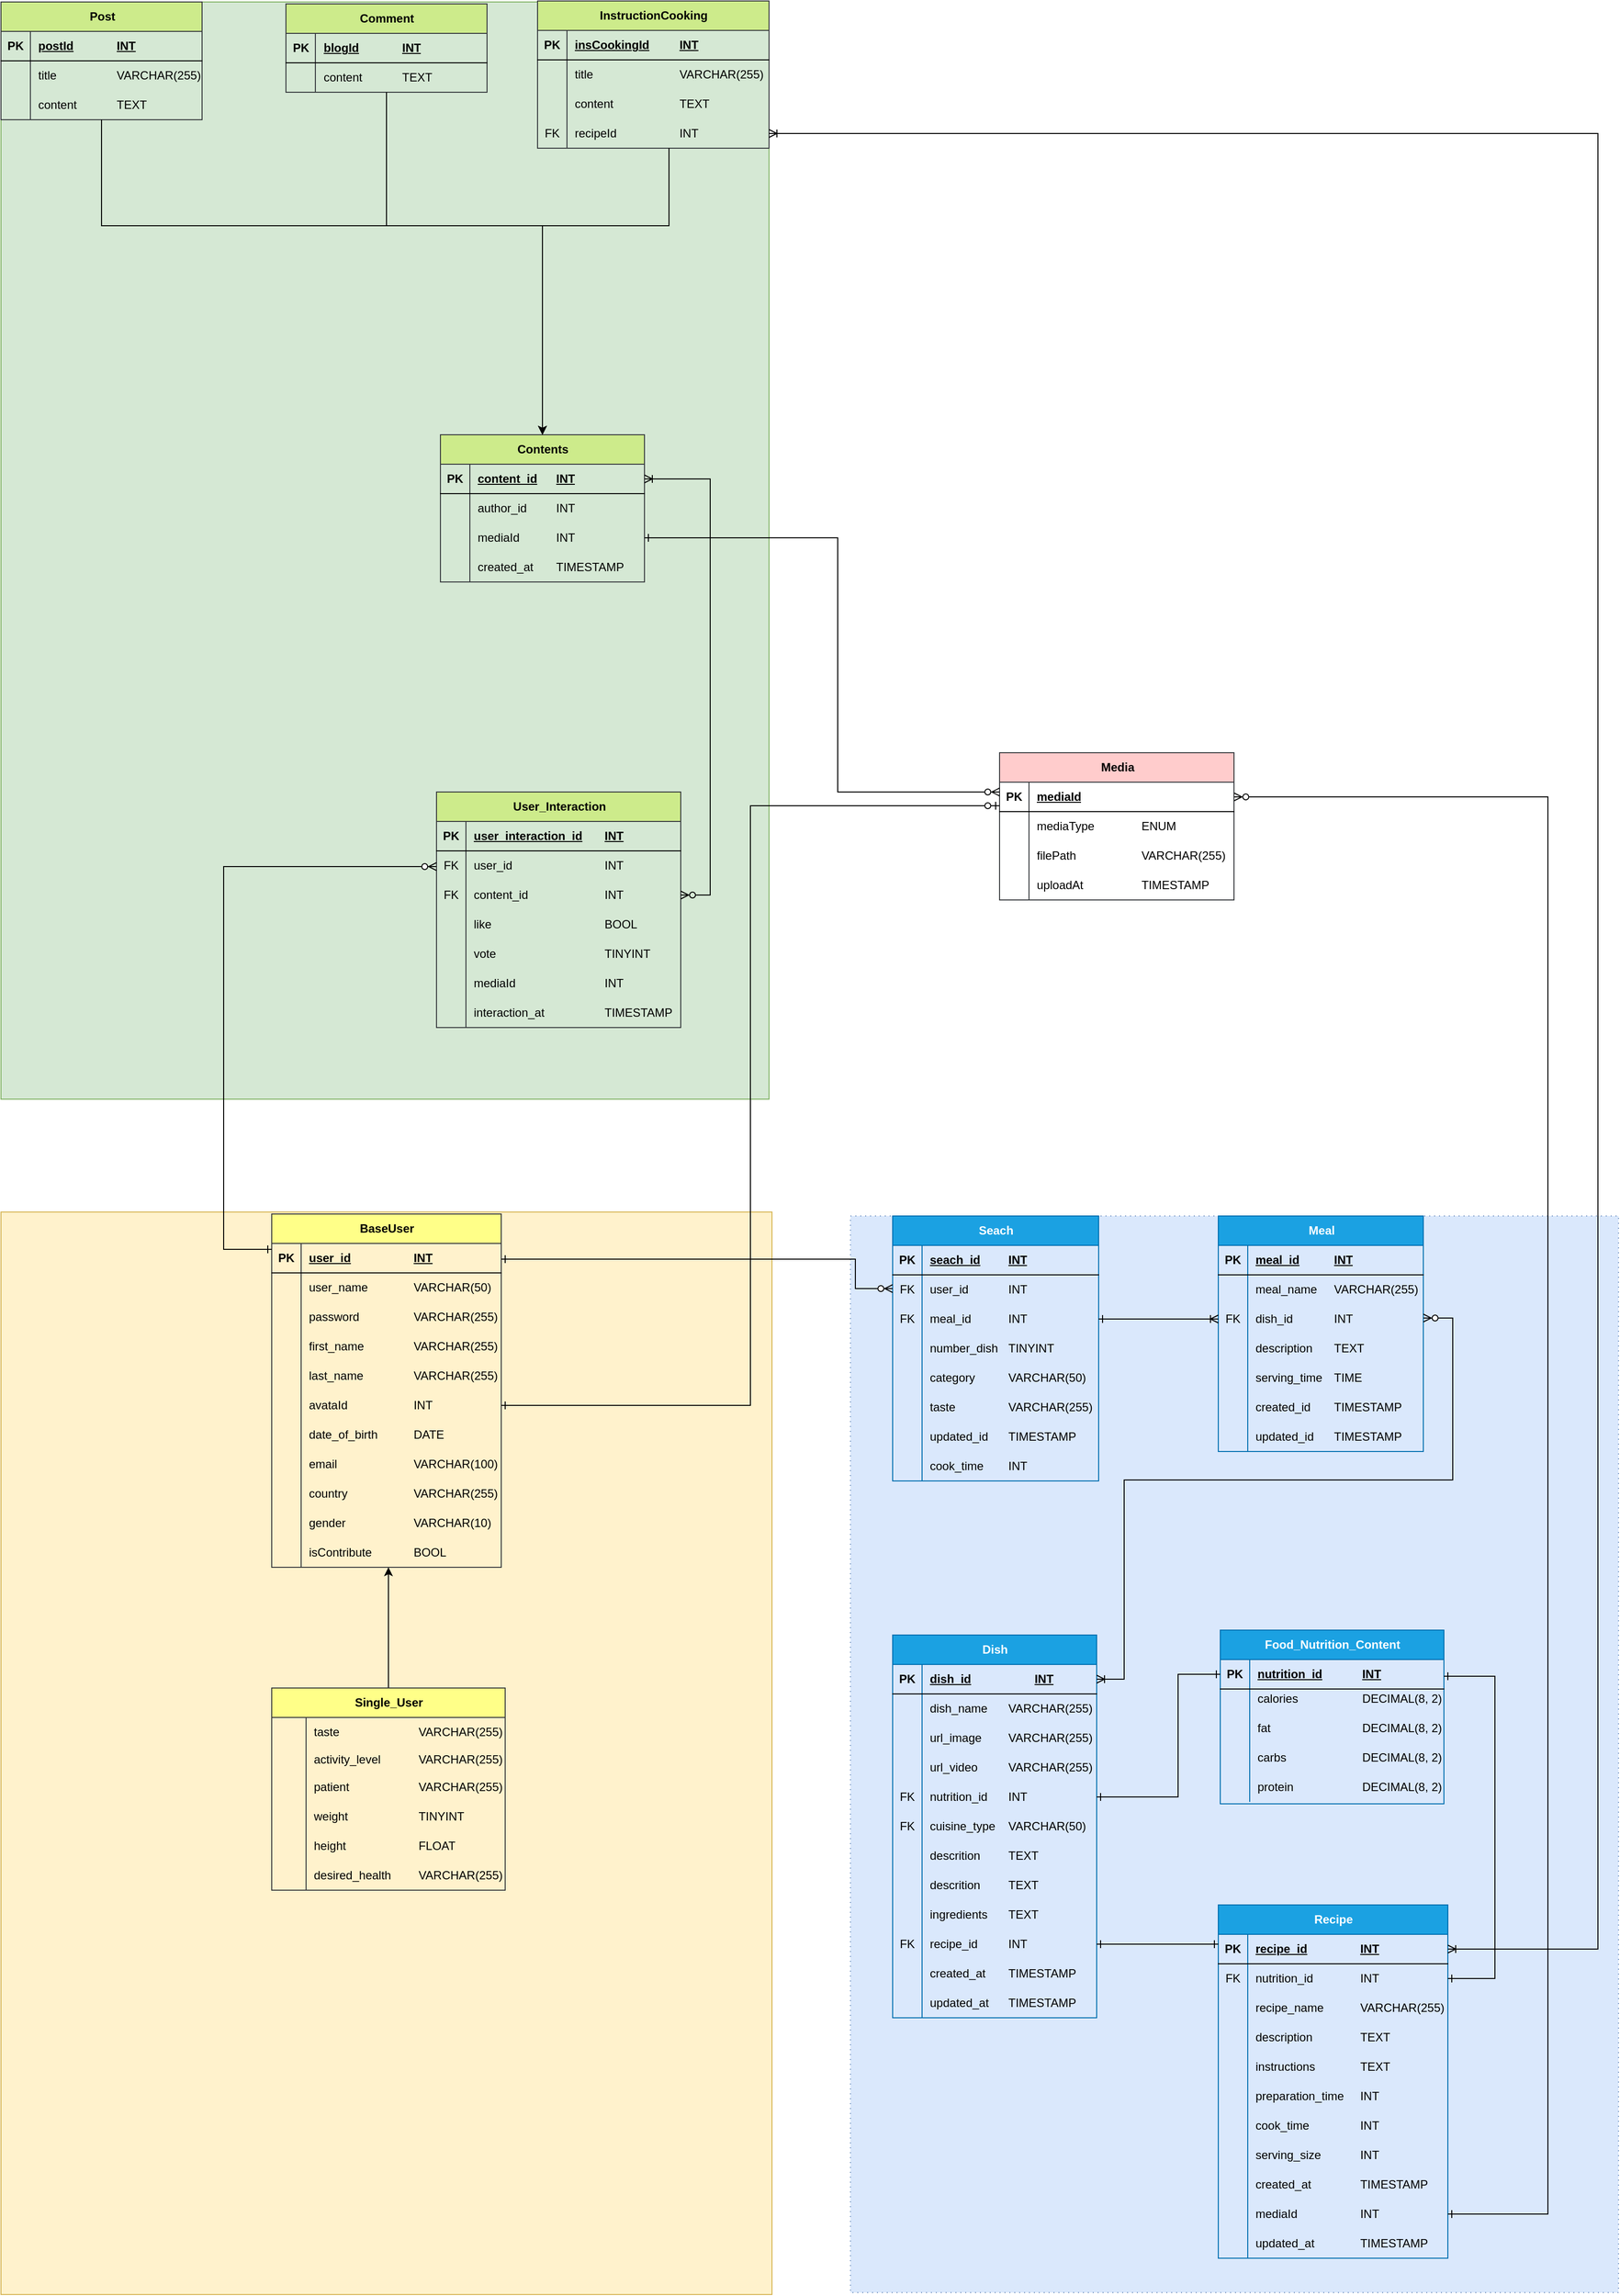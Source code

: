 <mxfile version="22.1.18" type="github">
  <diagram id="btaPQqKq-ZGBxPIqBVW9" name="Page-2">
    <mxGraphModel dx="2178" dy="1934" grid="0" gridSize="10" guides="1" tooltips="1" connect="1" arrows="1" fold="1" page="1" pageScale="1" pageWidth="827" pageHeight="1169" math="0" shadow="0">
      <root>
        <mxCell id="0" />
        <mxCell id="1" parent="0" />
        <mxCell id="vE3Ha4qgLlNr06Ze3YW5-9" value="" style="group" parent="1" vertex="1" connectable="0">
          <mxGeometry x="39" y="69" width="783" height="1097" as="geometry" />
        </mxCell>
        <mxCell id="D6CuBKRdVGohJh1ABLe_-131" value="Recipe" style="shape=table;startSize=30;container=1;collapsible=1;childLayout=tableLayout;fixedRows=1;rowLines=0;fontStyle=1;align=center;resizeLast=1;html=1;" parent="vE3Ha4qgLlNr06Ze3YW5-9" vertex="1" collapsed="1">
          <mxGeometry x="243" y="413" width="80" height="30" as="geometry">
            <mxRectangle x="270" y="110" width="180" height="150" as="alternateBounds" />
          </mxGeometry>
        </mxCell>
        <mxCell id="D6CuBKRdVGohJh1ABLe_-132" value="" style="shape=tableRow;horizontal=0;startSize=0;swimlaneHead=0;swimlaneBody=0;fillColor=none;collapsible=0;dropTarget=0;points=[[0,0.5],[1,0.5]];portConstraint=eastwest;top=0;left=0;right=0;bottom=1;" parent="D6CuBKRdVGohJh1ABLe_-131" vertex="1">
          <mxGeometry y="30" width="180" height="30" as="geometry" />
        </mxCell>
        <mxCell id="D6CuBKRdVGohJh1ABLe_-133" value="PK" style="shape=partialRectangle;connectable=0;fillColor=none;top=0;left=0;bottom=0;right=0;fontStyle=1;overflow=hidden;whiteSpace=wrap;html=1;" parent="D6CuBKRdVGohJh1ABLe_-132" vertex="1">
          <mxGeometry width="30" height="30" as="geometry">
            <mxRectangle width="30" height="30" as="alternateBounds" />
          </mxGeometry>
        </mxCell>
        <mxCell id="D6CuBKRdVGohJh1ABLe_-134" value="UniqueID" style="shape=partialRectangle;connectable=0;fillColor=none;top=0;left=0;bottom=0;right=0;align=left;spacingLeft=6;fontStyle=5;overflow=hidden;whiteSpace=wrap;html=1;" parent="D6CuBKRdVGohJh1ABLe_-132" vertex="1">
          <mxGeometry x="30" width="150" height="30" as="geometry">
            <mxRectangle width="150" height="30" as="alternateBounds" />
          </mxGeometry>
        </mxCell>
        <mxCell id="D6CuBKRdVGohJh1ABLe_-135" value="" style="shape=tableRow;horizontal=0;startSize=0;swimlaneHead=0;swimlaneBody=0;fillColor=none;collapsible=0;dropTarget=0;points=[[0,0.5],[1,0.5]];portConstraint=eastwest;top=0;left=0;right=0;bottom=0;" parent="D6CuBKRdVGohJh1ABLe_-131" vertex="1">
          <mxGeometry y="60" width="180" height="30" as="geometry" />
        </mxCell>
        <mxCell id="D6CuBKRdVGohJh1ABLe_-136" value="" style="shape=partialRectangle;connectable=0;fillColor=none;top=0;left=0;bottom=0;right=0;editable=1;overflow=hidden;whiteSpace=wrap;html=1;" parent="D6CuBKRdVGohJh1ABLe_-135" vertex="1">
          <mxGeometry width="30" height="30" as="geometry">
            <mxRectangle width="30" height="30" as="alternateBounds" />
          </mxGeometry>
        </mxCell>
        <mxCell id="D6CuBKRdVGohJh1ABLe_-137" value="Row 1" style="shape=partialRectangle;connectable=0;fillColor=none;top=0;left=0;bottom=0;right=0;align=left;spacingLeft=6;overflow=hidden;whiteSpace=wrap;html=1;" parent="D6CuBKRdVGohJh1ABLe_-135" vertex="1">
          <mxGeometry x="30" width="150" height="30" as="geometry">
            <mxRectangle width="150" height="30" as="alternateBounds" />
          </mxGeometry>
        </mxCell>
        <mxCell id="D6CuBKRdVGohJh1ABLe_-138" value="" style="shape=tableRow;horizontal=0;startSize=0;swimlaneHead=0;swimlaneBody=0;fillColor=none;collapsible=0;dropTarget=0;points=[[0,0.5],[1,0.5]];portConstraint=eastwest;top=0;left=0;right=0;bottom=0;" parent="D6CuBKRdVGohJh1ABLe_-131" vertex="1">
          <mxGeometry y="90" width="180" height="30" as="geometry" />
        </mxCell>
        <mxCell id="D6CuBKRdVGohJh1ABLe_-139" value="" style="shape=partialRectangle;connectable=0;fillColor=none;top=0;left=0;bottom=0;right=0;editable=1;overflow=hidden;whiteSpace=wrap;html=1;" parent="D6CuBKRdVGohJh1ABLe_-138" vertex="1">
          <mxGeometry width="30" height="30" as="geometry">
            <mxRectangle width="30" height="30" as="alternateBounds" />
          </mxGeometry>
        </mxCell>
        <mxCell id="D6CuBKRdVGohJh1ABLe_-140" value="Row 2" style="shape=partialRectangle;connectable=0;fillColor=none;top=0;left=0;bottom=0;right=0;align=left;spacingLeft=6;overflow=hidden;whiteSpace=wrap;html=1;" parent="D6CuBKRdVGohJh1ABLe_-138" vertex="1">
          <mxGeometry x="30" width="150" height="30" as="geometry">
            <mxRectangle width="150" height="30" as="alternateBounds" />
          </mxGeometry>
        </mxCell>
        <mxCell id="D6CuBKRdVGohJh1ABLe_-141" value="" style="shape=tableRow;horizontal=0;startSize=0;swimlaneHead=0;swimlaneBody=0;fillColor=none;collapsible=0;dropTarget=0;points=[[0,0.5],[1,0.5]];portConstraint=eastwest;top=0;left=0;right=0;bottom=0;" parent="D6CuBKRdVGohJh1ABLe_-131" vertex="1">
          <mxGeometry y="120" width="180" height="30" as="geometry" />
        </mxCell>
        <mxCell id="D6CuBKRdVGohJh1ABLe_-142" value="" style="shape=partialRectangle;connectable=0;fillColor=none;top=0;left=0;bottom=0;right=0;editable=1;overflow=hidden;whiteSpace=wrap;html=1;" parent="D6CuBKRdVGohJh1ABLe_-141" vertex="1">
          <mxGeometry width="30" height="30" as="geometry">
            <mxRectangle width="30" height="30" as="alternateBounds" />
          </mxGeometry>
        </mxCell>
        <mxCell id="D6CuBKRdVGohJh1ABLe_-143" value="Row 3" style="shape=partialRectangle;connectable=0;fillColor=none;top=0;left=0;bottom=0;right=0;align=left;spacingLeft=6;overflow=hidden;whiteSpace=wrap;html=1;" parent="D6CuBKRdVGohJh1ABLe_-141" vertex="1">
          <mxGeometry x="30" width="150" height="30" as="geometry">
            <mxRectangle width="150" height="30" as="alternateBounds" />
          </mxGeometry>
        </mxCell>
        <mxCell id="wuyaVqw0lIHpQmKnbZ-E-31" value="" style="group;fillColor=#dae8fc;strokeColor=#6c8ebf;container=0;dashed=1;dashPattern=1 4;" parent="vE3Ha4qgLlNr06Ze3YW5-9" vertex="1" connectable="0">
          <mxGeometry width="783" height="1097" as="geometry" />
        </mxCell>
        <mxCell id="D6CuBKRdVGohJh1ABLe_-39" value="Meal" style="shape=table;startSize=30;container=1;collapsible=1;childLayout=tableLayout;fixedRows=1;rowLines=0;fontStyle=1;align=center;resizeLast=1;html=1;fillColor=#1ba1e2;strokeColor=#006EAF;fontColor=#ffffff;" parent="vE3Ha4qgLlNr06Ze3YW5-9" vertex="1">
          <mxGeometry x="375" width="209" height="240" as="geometry">
            <mxRectangle x="374" y="124" width="160" height="62.222" as="alternateBounds" />
          </mxGeometry>
        </mxCell>
        <mxCell id="D6CuBKRdVGohJh1ABLe_-40" value="" style="shape=tableRow;horizontal=0;startSize=0;swimlaneHead=0;swimlaneBody=0;fillColor=none;collapsible=0;dropTarget=0;points=[[0,0.5],[1,0.5]];portConstraint=eastwest;top=0;left=0;right=0;bottom=1;" parent="D6CuBKRdVGohJh1ABLe_-39" vertex="1">
          <mxGeometry y="30" width="209" height="30" as="geometry" />
        </mxCell>
        <mxCell id="D6CuBKRdVGohJh1ABLe_-41" value="PK" style="shape=partialRectangle;connectable=0;fillColor=none;top=0;left=0;bottom=0;right=0;fontStyle=1;overflow=hidden;whiteSpace=wrap;html=1;" parent="D6CuBKRdVGohJh1ABLe_-40" vertex="1">
          <mxGeometry width="30" height="30" as="geometry">
            <mxRectangle width="30" height="30" as="alternateBounds" />
          </mxGeometry>
        </mxCell>
        <mxCell id="D6CuBKRdVGohJh1ABLe_-42" value="meal_id&lt;span style=&quot;white-space: pre;&quot;&gt;&#x9;&lt;/span&gt;&lt;span style=&quot;white-space: pre;&quot;&gt;&#x9;&lt;/span&gt;INT" style="shape=partialRectangle;connectable=0;fillColor=none;top=0;left=0;bottom=0;right=0;align=left;spacingLeft=6;fontStyle=5;overflow=hidden;whiteSpace=wrap;html=1;" parent="D6CuBKRdVGohJh1ABLe_-40" vertex="1">
          <mxGeometry x="30" width="179" height="30" as="geometry">
            <mxRectangle width="179" height="30" as="alternateBounds" />
          </mxGeometry>
        </mxCell>
        <mxCell id="7tlb6O7nKomQZ_N-_NIy-55" value="" style="shape=tableRow;horizontal=0;startSize=0;swimlaneHead=0;swimlaneBody=0;fillColor=none;collapsible=0;dropTarget=0;points=[[0,0.5],[1,0.5]];portConstraint=eastwest;top=0;left=0;right=0;bottom=0;" parent="D6CuBKRdVGohJh1ABLe_-39" vertex="1">
          <mxGeometry y="60" width="209" height="30" as="geometry" />
        </mxCell>
        <mxCell id="7tlb6O7nKomQZ_N-_NIy-56" value="" style="shape=partialRectangle;connectable=0;fillColor=none;top=0;left=0;bottom=0;right=0;editable=1;overflow=hidden;whiteSpace=wrap;html=1;" parent="7tlb6O7nKomQZ_N-_NIy-55" vertex="1">
          <mxGeometry width="30" height="30" as="geometry">
            <mxRectangle width="30" height="30" as="alternateBounds" />
          </mxGeometry>
        </mxCell>
        <mxCell id="7tlb6O7nKomQZ_N-_NIy-57" value="meal_name&lt;span style=&quot;white-space: pre;&quot;&gt;&#x9;&lt;/span&gt;VARCHAR(255)" style="shape=partialRectangle;connectable=0;fillColor=none;top=0;left=0;bottom=0;right=0;align=left;spacingLeft=6;overflow=hidden;whiteSpace=wrap;html=1;" parent="7tlb6O7nKomQZ_N-_NIy-55" vertex="1">
          <mxGeometry x="30" width="179" height="30" as="geometry">
            <mxRectangle width="179" height="30" as="alternateBounds" />
          </mxGeometry>
        </mxCell>
        <mxCell id="D6CuBKRdVGohJh1ABLe_-43" value="" style="shape=tableRow;horizontal=0;startSize=0;swimlaneHead=0;swimlaneBody=0;fillColor=none;collapsible=0;dropTarget=0;points=[[0,0.5],[1,0.5]];portConstraint=eastwest;top=0;left=0;right=0;bottom=0;" parent="D6CuBKRdVGohJh1ABLe_-39" vertex="1">
          <mxGeometry y="90" width="209" height="30" as="geometry" />
        </mxCell>
        <mxCell id="D6CuBKRdVGohJh1ABLe_-44" value="FK" style="shape=partialRectangle;connectable=0;fillColor=none;top=0;left=0;bottom=0;right=0;editable=1;overflow=hidden;whiteSpace=wrap;html=1;" parent="D6CuBKRdVGohJh1ABLe_-43" vertex="1">
          <mxGeometry width="30" height="30" as="geometry">
            <mxRectangle width="30" height="30" as="alternateBounds" />
          </mxGeometry>
        </mxCell>
        <mxCell id="D6CuBKRdVGohJh1ABLe_-45" value="dish_id&lt;span style=&quot;white-space: pre;&quot;&gt;&#x9;&lt;/span&gt;&lt;span style=&quot;white-space: pre;&quot;&gt;&#x9;&lt;/span&gt;INT" style="shape=partialRectangle;connectable=0;fillColor=none;top=0;left=0;bottom=0;right=0;align=left;spacingLeft=6;overflow=hidden;whiteSpace=wrap;html=1;" parent="D6CuBKRdVGohJh1ABLe_-43" vertex="1">
          <mxGeometry x="30" width="179" height="30" as="geometry">
            <mxRectangle width="179" height="30" as="alternateBounds" />
          </mxGeometry>
        </mxCell>
        <mxCell id="7tlb6O7nKomQZ_N-_NIy-4" value="" style="shape=tableRow;horizontal=0;startSize=0;swimlaneHead=0;swimlaneBody=0;fillColor=none;collapsible=0;dropTarget=0;points=[[0,0.5],[1,0.5]];portConstraint=eastwest;top=0;left=0;right=0;bottom=0;" parent="D6CuBKRdVGohJh1ABLe_-39" vertex="1">
          <mxGeometry y="120" width="209" height="30" as="geometry" />
        </mxCell>
        <mxCell id="7tlb6O7nKomQZ_N-_NIy-5" value="" style="shape=partialRectangle;connectable=0;fillColor=none;top=0;left=0;bottom=0;right=0;editable=1;overflow=hidden;whiteSpace=wrap;html=1;" parent="7tlb6O7nKomQZ_N-_NIy-4" vertex="1">
          <mxGeometry width="30" height="30" as="geometry">
            <mxRectangle width="30" height="30" as="alternateBounds" />
          </mxGeometry>
        </mxCell>
        <mxCell id="7tlb6O7nKomQZ_N-_NIy-6" value="description&lt;span style=&quot;white-space: pre;&quot;&gt;&#x9;&lt;/span&gt;TEXT" style="shape=partialRectangle;connectable=0;fillColor=none;top=0;left=0;bottom=0;right=0;align=left;spacingLeft=6;overflow=hidden;whiteSpace=wrap;html=1;" parent="7tlb6O7nKomQZ_N-_NIy-4" vertex="1">
          <mxGeometry x="30" width="179" height="30" as="geometry">
            <mxRectangle width="179" height="30" as="alternateBounds" />
          </mxGeometry>
        </mxCell>
        <mxCell id="7tlb6O7nKomQZ_N-_NIy-10" value="" style="shape=tableRow;horizontal=0;startSize=0;swimlaneHead=0;swimlaneBody=0;fillColor=none;collapsible=0;dropTarget=0;points=[[0,0.5],[1,0.5]];portConstraint=eastwest;top=0;left=0;right=0;bottom=0;" parent="D6CuBKRdVGohJh1ABLe_-39" vertex="1">
          <mxGeometry y="150" width="209" height="30" as="geometry" />
        </mxCell>
        <mxCell id="7tlb6O7nKomQZ_N-_NIy-11" value="" style="shape=partialRectangle;connectable=0;fillColor=none;top=0;left=0;bottom=0;right=0;editable=1;overflow=hidden;whiteSpace=wrap;html=1;" parent="7tlb6O7nKomQZ_N-_NIy-10" vertex="1">
          <mxGeometry width="30" height="30" as="geometry">
            <mxRectangle width="30" height="30" as="alternateBounds" />
          </mxGeometry>
        </mxCell>
        <mxCell id="7tlb6O7nKomQZ_N-_NIy-12" value="serving_time&lt;span style=&quot;white-space: pre;&quot;&gt;&#x9;&lt;/span&gt;TIME" style="shape=partialRectangle;connectable=0;fillColor=none;top=0;left=0;bottom=0;right=0;align=left;spacingLeft=6;overflow=hidden;whiteSpace=wrap;html=1;" parent="7tlb6O7nKomQZ_N-_NIy-10" vertex="1">
          <mxGeometry x="30" width="179" height="30" as="geometry">
            <mxRectangle width="179" height="30" as="alternateBounds" />
          </mxGeometry>
        </mxCell>
        <mxCell id="7tlb6O7nKomQZ_N-_NIy-7" value="" style="shape=tableRow;horizontal=0;startSize=0;swimlaneHead=0;swimlaneBody=0;fillColor=none;collapsible=0;dropTarget=0;points=[[0,0.5],[1,0.5]];portConstraint=eastwest;top=0;left=0;right=0;bottom=0;" parent="D6CuBKRdVGohJh1ABLe_-39" vertex="1">
          <mxGeometry y="180" width="209" height="30" as="geometry" />
        </mxCell>
        <mxCell id="7tlb6O7nKomQZ_N-_NIy-8" value="" style="shape=partialRectangle;connectable=0;fillColor=none;top=0;left=0;bottom=0;right=0;editable=1;overflow=hidden;whiteSpace=wrap;html=1;" parent="7tlb6O7nKomQZ_N-_NIy-7" vertex="1">
          <mxGeometry width="30" height="30" as="geometry">
            <mxRectangle width="30" height="30" as="alternateBounds" />
          </mxGeometry>
        </mxCell>
        <mxCell id="7tlb6O7nKomQZ_N-_NIy-9" value="created_id&lt;span style=&quot;white-space: pre;&quot;&gt;&#x9;&lt;/span&gt;TIMESTAMP" style="shape=partialRectangle;connectable=0;fillColor=none;top=0;left=0;bottom=0;right=0;align=left;spacingLeft=6;overflow=hidden;whiteSpace=wrap;html=1;" parent="7tlb6O7nKomQZ_N-_NIy-7" vertex="1">
          <mxGeometry x="30" width="179" height="30" as="geometry">
            <mxRectangle width="179" height="30" as="alternateBounds" />
          </mxGeometry>
        </mxCell>
        <mxCell id="D6CuBKRdVGohJh1ABLe_-46" value="" style="shape=tableRow;horizontal=0;startSize=0;swimlaneHead=0;swimlaneBody=0;fillColor=none;collapsible=0;dropTarget=0;points=[[0,0.5],[1,0.5]];portConstraint=eastwest;top=0;left=0;right=0;bottom=0;" parent="D6CuBKRdVGohJh1ABLe_-39" vertex="1">
          <mxGeometry y="210" width="209" height="30" as="geometry" />
        </mxCell>
        <mxCell id="D6CuBKRdVGohJh1ABLe_-47" value="" style="shape=partialRectangle;connectable=0;fillColor=none;top=0;left=0;bottom=0;right=0;editable=1;overflow=hidden;whiteSpace=wrap;html=1;" parent="D6CuBKRdVGohJh1ABLe_-46" vertex="1">
          <mxGeometry width="30" height="30" as="geometry">
            <mxRectangle width="30" height="30" as="alternateBounds" />
          </mxGeometry>
        </mxCell>
        <mxCell id="D6CuBKRdVGohJh1ABLe_-48" value="updated_id&lt;span style=&quot;white-space: pre;&quot;&gt;&#x9;&lt;/span&gt;TIMESTAMP" style="shape=partialRectangle;connectable=0;fillColor=none;top=0;left=0;bottom=0;right=0;align=left;spacingLeft=6;overflow=hidden;whiteSpace=wrap;html=1;" parent="D6CuBKRdVGohJh1ABLe_-46" vertex="1">
          <mxGeometry x="30" width="179" height="30" as="geometry">
            <mxRectangle width="179" height="30" as="alternateBounds" />
          </mxGeometry>
        </mxCell>
        <mxCell id="D6CuBKRdVGohJh1ABLe_-105" value="Dish" style="shape=table;startSize=30;container=1;collapsible=1;childLayout=tableLayout;fixedRows=1;rowLines=0;fontStyle=1;align=center;resizeLast=1;html=1;fillColor=#1ba1e2;strokeColor=#006EAF;fontColor=#ffffff;" parent="vE3Ha4qgLlNr06Ze3YW5-9" vertex="1">
          <mxGeometry x="43" y="427" width="208" height="390" as="geometry">
            <mxRectangle x="748" y="119.998" width="80" height="62.222" as="alternateBounds" />
          </mxGeometry>
        </mxCell>
        <mxCell id="D6CuBKRdVGohJh1ABLe_-106" value="" style="shape=tableRow;horizontal=0;startSize=0;swimlaneHead=0;swimlaneBody=0;fillColor=none;collapsible=0;dropTarget=0;points=[[0,0.5],[1,0.5]];portConstraint=eastwest;top=0;left=0;right=0;bottom=1;" parent="D6CuBKRdVGohJh1ABLe_-105" vertex="1">
          <mxGeometry y="30" width="208" height="30" as="geometry" />
        </mxCell>
        <mxCell id="D6CuBKRdVGohJh1ABLe_-107" value="PK" style="shape=partialRectangle;connectable=0;fillColor=none;top=0;left=0;bottom=0;right=0;fontStyle=1;overflow=hidden;whiteSpace=wrap;html=1;" parent="D6CuBKRdVGohJh1ABLe_-106" vertex="1">
          <mxGeometry width="30" height="30" as="geometry">
            <mxRectangle width="30" height="30" as="alternateBounds" />
          </mxGeometry>
        </mxCell>
        <mxCell id="D6CuBKRdVGohJh1ABLe_-108" value="dish_id&lt;span style=&quot;white-space: pre;&quot;&gt;&#x9;&lt;/span&gt;&lt;span style=&quot;white-space: pre;&quot;&gt;&#x9;&lt;/span&gt;&lt;span style=&quot;white-space: pre;&quot;&gt;&#x9;&lt;/span&gt;INT" style="shape=partialRectangle;connectable=0;fillColor=none;top=0;left=0;bottom=0;right=0;align=left;spacingLeft=6;fontStyle=5;overflow=hidden;whiteSpace=wrap;html=1;" parent="D6CuBKRdVGohJh1ABLe_-106" vertex="1">
          <mxGeometry x="30" width="178" height="30" as="geometry">
            <mxRectangle width="178" height="30" as="alternateBounds" />
          </mxGeometry>
        </mxCell>
        <mxCell id="7tlb6O7nKomQZ_N-_NIy-13" value="" style="shape=tableRow;horizontal=0;startSize=0;swimlaneHead=0;swimlaneBody=0;fillColor=none;collapsible=0;dropTarget=0;points=[[0,0.5],[1,0.5]];portConstraint=eastwest;top=0;left=0;right=0;bottom=0;" parent="D6CuBKRdVGohJh1ABLe_-105" vertex="1">
          <mxGeometry y="60" width="208" height="30" as="geometry" />
        </mxCell>
        <mxCell id="7tlb6O7nKomQZ_N-_NIy-14" value="" style="shape=partialRectangle;connectable=0;fillColor=none;top=0;left=0;bottom=0;right=0;editable=1;overflow=hidden;whiteSpace=wrap;html=1;" parent="7tlb6O7nKomQZ_N-_NIy-13" vertex="1">
          <mxGeometry width="30" height="30" as="geometry">
            <mxRectangle width="30" height="30" as="alternateBounds" />
          </mxGeometry>
        </mxCell>
        <mxCell id="7tlb6O7nKomQZ_N-_NIy-15" value="dish_name&lt;span style=&quot;white-space: pre;&quot;&gt;&#x9;&lt;/span&gt;VARCHAR(255)" style="shape=partialRectangle;connectable=0;fillColor=none;top=0;left=0;bottom=0;right=0;align=left;spacingLeft=6;overflow=hidden;whiteSpace=wrap;html=1;" parent="7tlb6O7nKomQZ_N-_NIy-13" vertex="1">
          <mxGeometry x="30" width="178" height="30" as="geometry">
            <mxRectangle width="178" height="30" as="alternateBounds" />
          </mxGeometry>
        </mxCell>
        <mxCell id="D6CuBKRdVGohJh1ABLe_-109" value="" style="shape=tableRow;horizontal=0;startSize=0;swimlaneHead=0;swimlaneBody=0;fillColor=none;collapsible=0;dropTarget=0;points=[[0,0.5],[1,0.5]];portConstraint=eastwest;top=0;left=0;right=0;bottom=0;" parent="D6CuBKRdVGohJh1ABLe_-105" vertex="1">
          <mxGeometry y="90" width="208" height="30" as="geometry" />
        </mxCell>
        <mxCell id="D6CuBKRdVGohJh1ABLe_-110" value="" style="shape=partialRectangle;connectable=0;fillColor=none;top=0;left=0;bottom=0;right=0;editable=1;overflow=hidden;whiteSpace=wrap;html=1;" parent="D6CuBKRdVGohJh1ABLe_-109" vertex="1">
          <mxGeometry width="30" height="30" as="geometry">
            <mxRectangle width="30" height="30" as="alternateBounds" />
          </mxGeometry>
        </mxCell>
        <mxCell id="D6CuBKRdVGohJh1ABLe_-111" value="url_image&lt;span style=&quot;white-space: pre;&quot;&gt;&#x9;&lt;/span&gt;VARCHAR(255)" style="shape=partialRectangle;connectable=0;fillColor=none;top=0;left=0;bottom=0;right=0;align=left;spacingLeft=6;overflow=hidden;whiteSpace=wrap;html=1;" parent="D6CuBKRdVGohJh1ABLe_-109" vertex="1">
          <mxGeometry x="30" width="178" height="30" as="geometry">
            <mxRectangle width="178" height="30" as="alternateBounds" />
          </mxGeometry>
        </mxCell>
        <mxCell id="D6CuBKRdVGohJh1ABLe_-112" value="" style="shape=tableRow;horizontal=0;startSize=0;swimlaneHead=0;swimlaneBody=0;fillColor=none;collapsible=0;dropTarget=0;points=[[0,0.5],[1,0.5]];portConstraint=eastwest;top=0;left=0;right=0;bottom=0;" parent="D6CuBKRdVGohJh1ABLe_-105" vertex="1">
          <mxGeometry y="120" width="208" height="30" as="geometry" />
        </mxCell>
        <mxCell id="D6CuBKRdVGohJh1ABLe_-113" value="" style="shape=partialRectangle;connectable=0;fillColor=none;top=0;left=0;bottom=0;right=0;editable=1;overflow=hidden;whiteSpace=wrap;html=1;" parent="D6CuBKRdVGohJh1ABLe_-112" vertex="1">
          <mxGeometry width="30" height="30" as="geometry">
            <mxRectangle width="30" height="30" as="alternateBounds" />
          </mxGeometry>
        </mxCell>
        <mxCell id="D6CuBKRdVGohJh1ABLe_-114" value="url_video&lt;span style=&quot;white-space: pre;&quot;&gt;&#x9;&lt;/span&gt;&lt;span style=&quot;white-space: pre;&quot;&gt;&#x9;&lt;/span&gt;VARCHAR(255)" style="shape=partialRectangle;connectable=0;fillColor=none;top=0;left=0;bottom=0;right=0;align=left;spacingLeft=6;overflow=hidden;whiteSpace=wrap;html=1;" parent="D6CuBKRdVGohJh1ABLe_-112" vertex="1">
          <mxGeometry x="30" width="178" height="30" as="geometry">
            <mxRectangle width="178" height="30" as="alternateBounds" />
          </mxGeometry>
        </mxCell>
        <mxCell id="D6CuBKRdVGohJh1ABLe_-115" value="" style="shape=tableRow;horizontal=0;startSize=0;swimlaneHead=0;swimlaneBody=0;fillColor=none;collapsible=0;dropTarget=0;points=[[0,0.5],[1,0.5]];portConstraint=eastwest;top=0;left=0;right=0;bottom=0;" parent="D6CuBKRdVGohJh1ABLe_-105" vertex="1">
          <mxGeometry y="150" width="208" height="30" as="geometry" />
        </mxCell>
        <mxCell id="D6CuBKRdVGohJh1ABLe_-116" value="FK" style="shape=partialRectangle;connectable=0;fillColor=none;top=0;left=0;bottom=0;right=0;editable=1;overflow=hidden;whiteSpace=wrap;html=1;" parent="D6CuBKRdVGohJh1ABLe_-115" vertex="1">
          <mxGeometry width="30" height="30" as="geometry">
            <mxRectangle width="30" height="30" as="alternateBounds" />
          </mxGeometry>
        </mxCell>
        <mxCell id="D6CuBKRdVGohJh1ABLe_-117" value="nutrition_id&lt;span style=&quot;white-space: pre;&quot;&gt;&#x9;&lt;/span&gt;INT" style="shape=partialRectangle;connectable=0;fillColor=none;top=0;left=0;bottom=0;right=0;align=left;spacingLeft=6;overflow=hidden;whiteSpace=wrap;html=1;" parent="D6CuBKRdVGohJh1ABLe_-115" vertex="1">
          <mxGeometry x="30" width="178" height="30" as="geometry">
            <mxRectangle width="178" height="30" as="alternateBounds" />
          </mxGeometry>
        </mxCell>
        <mxCell id="mBsPnQfpfEU12FAxFHIT-58" value="" style="shape=tableRow;horizontal=0;startSize=0;swimlaneHead=0;swimlaneBody=0;fillColor=none;collapsible=0;dropTarget=0;points=[[0,0.5],[1,0.5]];portConstraint=eastwest;top=0;left=0;right=0;bottom=0;" parent="D6CuBKRdVGohJh1ABLe_-105" vertex="1">
          <mxGeometry y="180" width="208" height="30" as="geometry" />
        </mxCell>
        <mxCell id="mBsPnQfpfEU12FAxFHIT-59" value="FK" style="shape=partialRectangle;connectable=0;fillColor=none;top=0;left=0;bottom=0;right=0;editable=1;overflow=hidden;whiteSpace=wrap;html=1;" parent="mBsPnQfpfEU12FAxFHIT-58" vertex="1">
          <mxGeometry width="30" height="30" as="geometry">
            <mxRectangle width="30" height="30" as="alternateBounds" />
          </mxGeometry>
        </mxCell>
        <mxCell id="mBsPnQfpfEU12FAxFHIT-60" value="cuisine_type&lt;span style=&quot;white-space: pre;&quot;&gt;&#x9;&lt;/span&gt;VARCHAR(50)" style="shape=partialRectangle;connectable=0;fillColor=none;top=0;left=0;bottom=0;right=0;align=left;spacingLeft=6;overflow=hidden;whiteSpace=wrap;html=1;" parent="mBsPnQfpfEU12FAxFHIT-58" vertex="1">
          <mxGeometry x="30" width="178" height="30" as="geometry">
            <mxRectangle width="178" height="30" as="alternateBounds" />
          </mxGeometry>
        </mxCell>
        <mxCell id="mBsPnQfpfEU12FAxFHIT-52" value="" style="shape=tableRow;horizontal=0;startSize=0;swimlaneHead=0;swimlaneBody=0;fillColor=none;collapsible=0;dropTarget=0;points=[[0,0.5],[1,0.5]];portConstraint=eastwest;top=0;left=0;right=0;bottom=0;" parent="D6CuBKRdVGohJh1ABLe_-105" vertex="1">
          <mxGeometry y="210" width="208" height="30" as="geometry" />
        </mxCell>
        <mxCell id="mBsPnQfpfEU12FAxFHIT-53" value="" style="shape=partialRectangle;connectable=0;fillColor=none;top=0;left=0;bottom=0;right=0;editable=1;overflow=hidden;whiteSpace=wrap;html=1;" parent="mBsPnQfpfEU12FAxFHIT-52" vertex="1">
          <mxGeometry width="30" height="30" as="geometry">
            <mxRectangle width="30" height="30" as="alternateBounds" />
          </mxGeometry>
        </mxCell>
        <mxCell id="mBsPnQfpfEU12FAxFHIT-54" value="descrition&lt;span style=&quot;white-space: pre;&quot;&gt;&#x9;&lt;/span&gt;&lt;span style=&quot;white-space: pre;&quot;&gt;&#x9;&lt;/span&gt;TEXT" style="shape=partialRectangle;connectable=0;fillColor=none;top=0;left=0;bottom=0;right=0;align=left;spacingLeft=6;overflow=hidden;whiteSpace=wrap;html=1;" parent="mBsPnQfpfEU12FAxFHIT-52" vertex="1">
          <mxGeometry x="30" width="178" height="30" as="geometry">
            <mxRectangle width="178" height="30" as="alternateBounds" />
          </mxGeometry>
        </mxCell>
        <mxCell id="vE3Ha4qgLlNr06Ze3YW5-146" value="" style="shape=tableRow;horizontal=0;startSize=0;swimlaneHead=0;swimlaneBody=0;fillColor=none;collapsible=0;dropTarget=0;points=[[0,0.5],[1,0.5]];portConstraint=eastwest;top=0;left=0;right=0;bottom=0;" parent="D6CuBKRdVGohJh1ABLe_-105" vertex="1">
          <mxGeometry y="240" width="208" height="30" as="geometry" />
        </mxCell>
        <mxCell id="vE3Ha4qgLlNr06Ze3YW5-147" value="" style="shape=partialRectangle;connectable=0;fillColor=none;top=0;left=0;bottom=0;right=0;editable=1;overflow=hidden;whiteSpace=wrap;html=1;" parent="vE3Ha4qgLlNr06Ze3YW5-146" vertex="1">
          <mxGeometry width="30" height="30" as="geometry">
            <mxRectangle width="30" height="30" as="alternateBounds" />
          </mxGeometry>
        </mxCell>
        <mxCell id="vE3Ha4qgLlNr06Ze3YW5-148" value="descrition&lt;span style=&quot;white-space: pre;&quot;&gt;&#x9;&lt;/span&gt;&lt;span style=&quot;white-space: pre;&quot;&gt;&#x9;&lt;/span&gt;TEXT" style="shape=partialRectangle;connectable=0;fillColor=none;top=0;left=0;bottom=0;right=0;align=left;spacingLeft=6;overflow=hidden;whiteSpace=wrap;html=1;" parent="vE3Ha4qgLlNr06Ze3YW5-146" vertex="1">
          <mxGeometry x="30" width="178" height="30" as="geometry">
            <mxRectangle width="178" height="30" as="alternateBounds" />
          </mxGeometry>
        </mxCell>
        <mxCell id="mBsPnQfpfEU12FAxFHIT-55" value="" style="shape=tableRow;horizontal=0;startSize=0;swimlaneHead=0;swimlaneBody=0;fillColor=none;collapsible=0;dropTarget=0;points=[[0,0.5],[1,0.5]];portConstraint=eastwest;top=0;left=0;right=0;bottom=0;" parent="D6CuBKRdVGohJh1ABLe_-105" vertex="1">
          <mxGeometry y="270" width="208" height="30" as="geometry" />
        </mxCell>
        <mxCell id="mBsPnQfpfEU12FAxFHIT-56" value="" style="shape=partialRectangle;connectable=0;fillColor=none;top=0;left=0;bottom=0;right=0;editable=1;overflow=hidden;whiteSpace=wrap;html=1;" parent="mBsPnQfpfEU12FAxFHIT-55" vertex="1">
          <mxGeometry width="30" height="30" as="geometry">
            <mxRectangle width="30" height="30" as="alternateBounds" />
          </mxGeometry>
        </mxCell>
        <mxCell id="mBsPnQfpfEU12FAxFHIT-57" value="ingredients&lt;span style=&quot;white-space: pre;&quot;&gt;&#x9;&lt;/span&gt;TEXT" style="shape=partialRectangle;connectable=0;fillColor=none;top=0;left=0;bottom=0;right=0;align=left;spacingLeft=6;overflow=hidden;whiteSpace=wrap;html=1;" parent="mBsPnQfpfEU12FAxFHIT-55" vertex="1">
          <mxGeometry x="30" width="178" height="30" as="geometry">
            <mxRectangle width="178" height="30" as="alternateBounds" />
          </mxGeometry>
        </mxCell>
        <mxCell id="mBsPnQfpfEU12FAxFHIT-49" value="" style="shape=tableRow;horizontal=0;startSize=0;swimlaneHead=0;swimlaneBody=0;fillColor=none;collapsible=0;dropTarget=0;points=[[0,0.5],[1,0.5]];portConstraint=eastwest;top=0;left=0;right=0;bottom=0;" parent="D6CuBKRdVGohJh1ABLe_-105" vertex="1">
          <mxGeometry y="300" width="208" height="30" as="geometry" />
        </mxCell>
        <mxCell id="mBsPnQfpfEU12FAxFHIT-50" value="FK" style="shape=partialRectangle;connectable=0;fillColor=none;top=0;left=0;bottom=0;right=0;editable=1;overflow=hidden;whiteSpace=wrap;html=1;" parent="mBsPnQfpfEU12FAxFHIT-49" vertex="1">
          <mxGeometry width="30" height="30" as="geometry">
            <mxRectangle width="30" height="30" as="alternateBounds" />
          </mxGeometry>
        </mxCell>
        <mxCell id="mBsPnQfpfEU12FAxFHIT-51" value="recipe_id&lt;span style=&quot;white-space: pre;&quot;&gt;&#x9;&lt;/span&gt;&lt;span style=&quot;white-space: pre;&quot;&gt;&#x9;&lt;/span&gt;INT" style="shape=partialRectangle;connectable=0;fillColor=none;top=0;left=0;bottom=0;right=0;align=left;spacingLeft=6;overflow=hidden;whiteSpace=wrap;html=1;" parent="mBsPnQfpfEU12FAxFHIT-49" vertex="1">
          <mxGeometry x="30" width="178" height="30" as="geometry">
            <mxRectangle width="178" height="30" as="alternateBounds" />
          </mxGeometry>
        </mxCell>
        <mxCell id="mBsPnQfpfEU12FAxFHIT-46" value="" style="shape=tableRow;horizontal=0;startSize=0;swimlaneHead=0;swimlaneBody=0;fillColor=none;collapsible=0;dropTarget=0;points=[[0,0.5],[1,0.5]];portConstraint=eastwest;top=0;left=0;right=0;bottom=0;" parent="D6CuBKRdVGohJh1ABLe_-105" vertex="1">
          <mxGeometry y="330" width="208" height="30" as="geometry" />
        </mxCell>
        <mxCell id="mBsPnQfpfEU12FAxFHIT-47" value="" style="shape=partialRectangle;connectable=0;fillColor=none;top=0;left=0;bottom=0;right=0;editable=1;overflow=hidden;whiteSpace=wrap;html=1;" parent="mBsPnQfpfEU12FAxFHIT-46" vertex="1">
          <mxGeometry width="30" height="30" as="geometry">
            <mxRectangle width="30" height="30" as="alternateBounds" />
          </mxGeometry>
        </mxCell>
        <mxCell id="mBsPnQfpfEU12FAxFHIT-48" value="created_at&lt;span style=&quot;white-space: pre;&quot;&gt;&#x9;&lt;/span&gt;TIMESTAMP" style="shape=partialRectangle;connectable=0;fillColor=none;top=0;left=0;bottom=0;right=0;align=left;spacingLeft=6;overflow=hidden;whiteSpace=wrap;html=1;" parent="mBsPnQfpfEU12FAxFHIT-46" vertex="1">
          <mxGeometry x="30" width="178" height="30" as="geometry">
            <mxRectangle width="178" height="30" as="alternateBounds" />
          </mxGeometry>
        </mxCell>
        <mxCell id="mBsPnQfpfEU12FAxFHIT-1" value="" style="shape=tableRow;horizontal=0;startSize=0;swimlaneHead=0;swimlaneBody=0;fillColor=none;collapsible=0;dropTarget=0;points=[[0,0.5],[1,0.5]];portConstraint=eastwest;top=0;left=0;right=0;bottom=0;" parent="D6CuBKRdVGohJh1ABLe_-105" vertex="1">
          <mxGeometry y="360" width="208" height="30" as="geometry" />
        </mxCell>
        <mxCell id="mBsPnQfpfEU12FAxFHIT-2" value="" style="shape=partialRectangle;connectable=0;fillColor=none;top=0;left=0;bottom=0;right=0;editable=1;overflow=hidden;whiteSpace=wrap;html=1;" parent="mBsPnQfpfEU12FAxFHIT-1" vertex="1">
          <mxGeometry width="30" height="30" as="geometry">
            <mxRectangle width="30" height="30" as="alternateBounds" />
          </mxGeometry>
        </mxCell>
        <mxCell id="mBsPnQfpfEU12FAxFHIT-3" value="updated_at&lt;span style=&quot;white-space: pre;&quot;&gt;&#x9;&lt;/span&gt;TIMESTAMP" style="shape=partialRectangle;connectable=0;fillColor=none;top=0;left=0;bottom=0;right=0;align=left;spacingLeft=6;overflow=hidden;whiteSpace=wrap;html=1;" parent="mBsPnQfpfEU12FAxFHIT-1" vertex="1">
          <mxGeometry x="30" width="178" height="30" as="geometry">
            <mxRectangle width="178" height="30" as="alternateBounds" />
          </mxGeometry>
        </mxCell>
        <mxCell id="D6CuBKRdVGohJh1ABLe_-118" value="Food_Nutrition_Content" style="shape=table;startSize=30;container=1;collapsible=1;childLayout=tableLayout;fixedRows=1;rowLines=0;fontStyle=1;align=center;resizeLast=1;html=1;fillColor=#1ba1e2;strokeColor=#006EAF;fontColor=#ffffff;" parent="vE3Ha4qgLlNr06Ze3YW5-9" vertex="1">
          <mxGeometry x="377" y="422" width="228" height="177" as="geometry">
            <mxRectangle y="764.998" width="180" height="62.222" as="alternateBounds" />
          </mxGeometry>
        </mxCell>
        <mxCell id="D6CuBKRdVGohJh1ABLe_-119" value="" style="shape=tableRow;horizontal=0;startSize=0;swimlaneHead=0;swimlaneBody=0;fillColor=none;collapsible=0;dropTarget=0;points=[[0,0.5],[1,0.5]];portConstraint=eastwest;top=0;left=0;right=0;bottom=1;" parent="D6CuBKRdVGohJh1ABLe_-118" vertex="1">
          <mxGeometry y="30" width="228" height="30" as="geometry" />
        </mxCell>
        <mxCell id="D6CuBKRdVGohJh1ABLe_-120" value="PK" style="shape=partialRectangle;connectable=0;fillColor=none;top=0;left=0;bottom=0;right=0;fontStyle=1;overflow=hidden;whiteSpace=wrap;html=1;" parent="D6CuBKRdVGohJh1ABLe_-119" vertex="1">
          <mxGeometry width="30" height="30" as="geometry">
            <mxRectangle width="30" height="30" as="alternateBounds" />
          </mxGeometry>
        </mxCell>
        <mxCell id="D6CuBKRdVGohJh1ABLe_-121" value="nutrition_id&lt;span style=&quot;white-space: pre;&quot;&gt;&#x9;&lt;/span&gt;&lt;span style=&quot;white-space: pre;&quot;&gt;&#x9;&lt;/span&gt;INT" style="shape=partialRectangle;connectable=0;fillColor=none;top=0;left=0;bottom=0;right=0;align=left;spacingLeft=6;fontStyle=5;overflow=hidden;whiteSpace=wrap;html=1;" parent="D6CuBKRdVGohJh1ABLe_-119" vertex="1">
          <mxGeometry x="30" width="198" height="30" as="geometry">
            <mxRectangle width="198" height="30" as="alternateBounds" />
          </mxGeometry>
        </mxCell>
        <mxCell id="D6CuBKRdVGohJh1ABLe_-122" value="" style="shape=tableRow;horizontal=0;startSize=0;swimlaneHead=0;swimlaneBody=0;fillColor=none;collapsible=0;dropTarget=0;points=[[0,0.5],[1,0.5]];portConstraint=eastwest;top=0;left=0;right=0;bottom=0;" parent="D6CuBKRdVGohJh1ABLe_-118" vertex="1">
          <mxGeometry y="60" width="228" height="25" as="geometry" />
        </mxCell>
        <mxCell id="D6CuBKRdVGohJh1ABLe_-123" value="" style="shape=partialRectangle;connectable=0;fillColor=none;top=0;left=0;bottom=0;right=0;editable=1;overflow=hidden;whiteSpace=wrap;html=1;" parent="D6CuBKRdVGohJh1ABLe_-122" vertex="1">
          <mxGeometry width="30" height="25" as="geometry">
            <mxRectangle width="30" height="25" as="alternateBounds" />
          </mxGeometry>
        </mxCell>
        <mxCell id="D6CuBKRdVGohJh1ABLe_-124" value="&lt;div style=&quot;&quot;&gt;&lt;span style=&quot;background-color: initial;&quot;&gt;calories&lt;/span&gt;&lt;span style=&quot;background-color: initial; white-space: pre;&quot;&gt;&#x9;&lt;/span&gt;&lt;span style=&quot;background-color: initial; white-space: pre;&quot;&gt;&#x9;&lt;span style=&quot;white-space: pre;&quot;&gt;&#x9;&lt;/span&gt;&lt;/span&gt;&lt;span style=&quot;background-color: initial;&quot;&gt;DECIMAL(8, 2)&lt;/span&gt;&lt;span style=&quot;background-color: initial; white-space: pre;&quot;&gt;&#x9;&lt;/span&gt;&lt;span style=&quot;background-color: initial; white-space: pre;&quot;&gt;&#x9;&lt;/span&gt;&lt;span style=&quot;background-color: initial; white-space: pre;&quot;&gt;&#x9;&lt;/span&gt;&lt;span style=&quot;background-color: initial; white-space: pre;&quot;&gt;&#x9;&lt;/span&gt;&lt;span style=&quot;background-color: initial; white-space: pre;&quot;&gt;&#x9;&lt;/span&gt;&lt;span style=&quot;background-color: initial; white-space: pre;&quot;&gt;&#x9;&lt;/span&gt;&lt;/div&gt;" style="shape=partialRectangle;connectable=0;fillColor=none;top=0;left=0;bottom=0;right=0;align=left;spacingLeft=6;overflow=hidden;whiteSpace=wrap;html=1;" parent="D6CuBKRdVGohJh1ABLe_-122" vertex="1">
          <mxGeometry x="30" width="198" height="25" as="geometry">
            <mxRectangle width="198" height="25" as="alternateBounds" />
          </mxGeometry>
        </mxCell>
        <mxCell id="mBsPnQfpfEU12FAxFHIT-5" value="" style="shape=tableRow;horizontal=0;startSize=0;swimlaneHead=0;swimlaneBody=0;fillColor=none;collapsible=0;dropTarget=0;points=[[0,0.5],[1,0.5]];portConstraint=eastwest;top=0;left=0;right=0;bottom=0;" parent="D6CuBKRdVGohJh1ABLe_-118" vertex="1">
          <mxGeometry y="85" width="228" height="30" as="geometry" />
        </mxCell>
        <mxCell id="mBsPnQfpfEU12FAxFHIT-6" value="" style="shape=partialRectangle;connectable=0;fillColor=none;top=0;left=0;bottom=0;right=0;editable=1;overflow=hidden;whiteSpace=wrap;html=1;" parent="mBsPnQfpfEU12FAxFHIT-5" vertex="1">
          <mxGeometry width="30" height="30" as="geometry">
            <mxRectangle width="30" height="30" as="alternateBounds" />
          </mxGeometry>
        </mxCell>
        <mxCell id="mBsPnQfpfEU12FAxFHIT-7" value="fat&lt;span style=&quot;white-space: pre;&quot;&gt;&#x9;&lt;/span&gt;&lt;span style=&quot;white-space: pre;&quot;&gt;&#x9;&lt;/span&gt;&lt;span style=&quot;white-space: pre;&quot;&gt;&#x9;&lt;/span&gt;&lt;span style=&quot;white-space: pre;&quot;&gt;&#x9;&lt;/span&gt;DECIMAL(8, 2)" style="shape=partialRectangle;connectable=0;fillColor=none;top=0;left=0;bottom=0;right=0;align=left;spacingLeft=6;overflow=hidden;whiteSpace=wrap;html=1;" parent="mBsPnQfpfEU12FAxFHIT-5" vertex="1">
          <mxGeometry x="30" width="198" height="30" as="geometry">
            <mxRectangle width="198" height="30" as="alternateBounds" />
          </mxGeometry>
        </mxCell>
        <mxCell id="mBsPnQfpfEU12FAxFHIT-8" value="" style="shape=tableRow;horizontal=0;startSize=0;swimlaneHead=0;swimlaneBody=0;fillColor=none;collapsible=0;dropTarget=0;points=[[0,0.5],[1,0.5]];portConstraint=eastwest;top=0;left=0;right=0;bottom=0;" parent="D6CuBKRdVGohJh1ABLe_-118" vertex="1">
          <mxGeometry y="115" width="228" height="30" as="geometry" />
        </mxCell>
        <mxCell id="mBsPnQfpfEU12FAxFHIT-9" value="" style="shape=partialRectangle;connectable=0;fillColor=none;top=0;left=0;bottom=0;right=0;editable=1;overflow=hidden;whiteSpace=wrap;html=1;" parent="mBsPnQfpfEU12FAxFHIT-8" vertex="1">
          <mxGeometry width="30" height="30" as="geometry">
            <mxRectangle width="30" height="30" as="alternateBounds" />
          </mxGeometry>
        </mxCell>
        <mxCell id="mBsPnQfpfEU12FAxFHIT-10" value="carbs&lt;span style=&quot;white-space: pre;&quot;&gt;&#x9;&lt;/span&gt;&lt;span style=&quot;white-space: pre;&quot;&gt;&#x9;&lt;/span&gt;&lt;span style=&quot;white-space: pre;&quot;&gt;&#x9;&lt;/span&gt;DECIMAL(8, 2)" style="shape=partialRectangle;connectable=0;fillColor=none;top=0;left=0;bottom=0;right=0;align=left;spacingLeft=6;overflow=hidden;whiteSpace=wrap;html=1;" parent="mBsPnQfpfEU12FAxFHIT-8" vertex="1">
          <mxGeometry x="30" width="198" height="30" as="geometry">
            <mxRectangle width="198" height="30" as="alternateBounds" />
          </mxGeometry>
        </mxCell>
        <mxCell id="7tlb6O7nKomQZ_N-_NIy-26" value="" style="shape=tableRow;horizontal=0;startSize=0;swimlaneHead=0;swimlaneBody=0;fillColor=none;collapsible=0;dropTarget=0;points=[[0,0.5],[1,0.5]];portConstraint=eastwest;top=0;left=0;right=0;bottom=0;" parent="D6CuBKRdVGohJh1ABLe_-118" vertex="1">
          <mxGeometry y="145" width="228" height="30" as="geometry" />
        </mxCell>
        <mxCell id="7tlb6O7nKomQZ_N-_NIy-27" value="" style="shape=partialRectangle;connectable=0;fillColor=none;top=0;left=0;bottom=0;right=0;editable=1;overflow=hidden;whiteSpace=wrap;html=1;" parent="7tlb6O7nKomQZ_N-_NIy-26" vertex="1">
          <mxGeometry width="30" height="30" as="geometry">
            <mxRectangle width="30" height="30" as="alternateBounds" />
          </mxGeometry>
        </mxCell>
        <mxCell id="7tlb6O7nKomQZ_N-_NIy-28" value="protein&lt;span style=&quot;white-space: pre;&quot;&gt;&#x9;&lt;/span&gt;&lt;span style=&quot;white-space: pre;&quot;&gt;&#x9;&lt;/span&gt;&lt;span style=&quot;white-space: pre;&quot;&gt;&#x9;&lt;/span&gt;DECIMAL(8, 2)" style="shape=partialRectangle;connectable=0;fillColor=none;top=0;left=0;bottom=0;right=0;align=left;spacingLeft=6;overflow=hidden;whiteSpace=wrap;html=1;" parent="7tlb6O7nKomQZ_N-_NIy-26" vertex="1">
          <mxGeometry x="30" width="198" height="30" as="geometry">
            <mxRectangle width="198" height="30" as="alternateBounds" />
          </mxGeometry>
        </mxCell>
        <mxCell id="t8a5REhLXbe7W7D2ZkRc-8" value="Seach" style="shape=table;startSize=30;container=1;collapsible=1;childLayout=tableLayout;fixedRows=1;rowLines=0;fontStyle=1;align=center;resizeLast=1;html=1;fillColor=#1ba1e2;fontColor=#ffffff;strokeColor=#006EAF;" parent="vE3Ha4qgLlNr06Ze3YW5-9" vertex="1">
          <mxGeometry x="43" width="210" height="270" as="geometry" />
        </mxCell>
        <mxCell id="t8a5REhLXbe7W7D2ZkRc-9" value="" style="shape=tableRow;horizontal=0;startSize=0;swimlaneHead=0;swimlaneBody=0;fillColor=none;collapsible=0;dropTarget=0;points=[[0,0.5],[1,0.5]];portConstraint=eastwest;top=0;left=0;right=0;bottom=1;" parent="t8a5REhLXbe7W7D2ZkRc-8" vertex="1">
          <mxGeometry y="30" width="210" height="30" as="geometry" />
        </mxCell>
        <mxCell id="t8a5REhLXbe7W7D2ZkRc-10" value="PK" style="shape=partialRectangle;connectable=0;fillColor=none;top=0;left=0;bottom=0;right=0;fontStyle=1;overflow=hidden;whiteSpace=wrap;html=1;" parent="t8a5REhLXbe7W7D2ZkRc-9" vertex="1">
          <mxGeometry width="30" height="30" as="geometry">
            <mxRectangle width="30" height="30" as="alternateBounds" />
          </mxGeometry>
        </mxCell>
        <mxCell id="t8a5REhLXbe7W7D2ZkRc-11" value="seach_id&lt;span style=&quot;white-space: pre;&quot;&gt;&#x9;&lt;span style=&quot;white-space: pre;&quot;&gt;&#x9;&lt;/span&gt;INT&lt;/span&gt;" style="shape=partialRectangle;connectable=0;fillColor=none;top=0;left=0;bottom=0;right=0;align=left;spacingLeft=6;fontStyle=5;overflow=hidden;whiteSpace=wrap;html=1;" parent="t8a5REhLXbe7W7D2ZkRc-9" vertex="1">
          <mxGeometry x="30" width="180" height="30" as="geometry">
            <mxRectangle width="180" height="30" as="alternateBounds" />
          </mxGeometry>
        </mxCell>
        <mxCell id="7tlb6O7nKomQZ_N-_NIy-19" value="" style="shape=tableRow;horizontal=0;startSize=0;swimlaneHead=0;swimlaneBody=0;fillColor=none;collapsible=0;dropTarget=0;points=[[0,0.5],[1,0.5]];portConstraint=eastwest;top=0;left=0;right=0;bottom=0;" parent="t8a5REhLXbe7W7D2ZkRc-8" vertex="1">
          <mxGeometry y="60" width="210" height="30" as="geometry" />
        </mxCell>
        <mxCell id="7tlb6O7nKomQZ_N-_NIy-20" value="FK" style="shape=partialRectangle;connectable=0;fillColor=none;top=0;left=0;bottom=0;right=0;editable=1;overflow=hidden;whiteSpace=wrap;html=1;" parent="7tlb6O7nKomQZ_N-_NIy-19" vertex="1">
          <mxGeometry width="30" height="30" as="geometry">
            <mxRectangle width="30" height="30" as="alternateBounds" />
          </mxGeometry>
        </mxCell>
        <mxCell id="7tlb6O7nKomQZ_N-_NIy-21" value="user_id&lt;span style=&quot;white-space: pre;&quot;&gt;&#x9;&lt;/span&gt;&lt;span style=&quot;white-space: pre;&quot;&gt;&#x9;&lt;/span&gt;INT" style="shape=partialRectangle;connectable=0;fillColor=none;top=0;left=0;bottom=0;right=0;align=left;spacingLeft=6;overflow=hidden;whiteSpace=wrap;html=1;" parent="7tlb6O7nKomQZ_N-_NIy-19" vertex="1">
          <mxGeometry x="30" width="180" height="30" as="geometry">
            <mxRectangle width="180" height="30" as="alternateBounds" />
          </mxGeometry>
        </mxCell>
        <mxCell id="t8a5REhLXbe7W7D2ZkRc-12" value="" style="shape=tableRow;horizontal=0;startSize=0;swimlaneHead=0;swimlaneBody=0;fillColor=none;collapsible=0;dropTarget=0;points=[[0,0.5],[1,0.5]];portConstraint=eastwest;top=0;left=0;right=0;bottom=0;" parent="t8a5REhLXbe7W7D2ZkRc-8" vertex="1">
          <mxGeometry y="90" width="210" height="30" as="geometry" />
        </mxCell>
        <mxCell id="t8a5REhLXbe7W7D2ZkRc-13" value="FK" style="shape=partialRectangle;connectable=0;fillColor=none;top=0;left=0;bottom=0;right=0;editable=1;overflow=hidden;whiteSpace=wrap;html=1;" parent="t8a5REhLXbe7W7D2ZkRc-12" vertex="1">
          <mxGeometry width="30" height="30" as="geometry">
            <mxRectangle width="30" height="30" as="alternateBounds" />
          </mxGeometry>
        </mxCell>
        <mxCell id="t8a5REhLXbe7W7D2ZkRc-14" value="meal_id&lt;span style=&quot;white-space: pre;&quot;&gt;&#x9;&lt;/span&gt;&lt;span style=&quot;white-space: pre;&quot;&gt;&#x9;&lt;/span&gt;INT" style="shape=partialRectangle;connectable=0;fillColor=none;top=0;left=0;bottom=0;right=0;align=left;spacingLeft=6;overflow=hidden;whiteSpace=wrap;html=1;" parent="t8a5REhLXbe7W7D2ZkRc-12" vertex="1">
          <mxGeometry x="30" width="180" height="30" as="geometry">
            <mxRectangle width="180" height="30" as="alternateBounds" />
          </mxGeometry>
        </mxCell>
        <mxCell id="t8a5REhLXbe7W7D2ZkRc-15" value="" style="shape=tableRow;horizontal=0;startSize=0;swimlaneHead=0;swimlaneBody=0;fillColor=none;collapsible=0;dropTarget=0;points=[[0,0.5],[1,0.5]];portConstraint=eastwest;top=0;left=0;right=0;bottom=0;" parent="t8a5REhLXbe7W7D2ZkRc-8" vertex="1">
          <mxGeometry y="120" width="210" height="30" as="geometry" />
        </mxCell>
        <mxCell id="t8a5REhLXbe7W7D2ZkRc-16" value="" style="shape=partialRectangle;connectable=0;fillColor=none;top=0;left=0;bottom=0;right=0;editable=1;overflow=hidden;whiteSpace=wrap;html=1;" parent="t8a5REhLXbe7W7D2ZkRc-15" vertex="1">
          <mxGeometry width="30" height="30" as="geometry">
            <mxRectangle width="30" height="30" as="alternateBounds" />
          </mxGeometry>
        </mxCell>
        <mxCell id="t8a5REhLXbe7W7D2ZkRc-17" value="number_dish&lt;span style=&quot;white-space: pre;&quot;&gt;&#x9;&lt;/span&gt;TINYINT" style="shape=partialRectangle;connectable=0;fillColor=none;top=0;left=0;bottom=0;right=0;align=left;spacingLeft=6;overflow=hidden;whiteSpace=wrap;html=1;" parent="t8a5REhLXbe7W7D2ZkRc-15" vertex="1">
          <mxGeometry x="30" width="180" height="30" as="geometry">
            <mxRectangle width="180" height="30" as="alternateBounds" />
          </mxGeometry>
        </mxCell>
        <mxCell id="t8a5REhLXbe7W7D2ZkRc-21" value="" style="shape=tableRow;horizontal=0;startSize=0;swimlaneHead=0;swimlaneBody=0;fillColor=none;collapsible=0;dropTarget=0;points=[[0,0.5],[1,0.5]];portConstraint=eastwest;top=0;left=0;right=0;bottom=0;" parent="t8a5REhLXbe7W7D2ZkRc-8" vertex="1">
          <mxGeometry y="150" width="210" height="30" as="geometry" />
        </mxCell>
        <mxCell id="t8a5REhLXbe7W7D2ZkRc-22" value="" style="shape=partialRectangle;connectable=0;fillColor=none;top=0;left=0;bottom=0;right=0;editable=1;overflow=hidden;whiteSpace=wrap;html=1;" parent="t8a5REhLXbe7W7D2ZkRc-21" vertex="1">
          <mxGeometry width="30" height="30" as="geometry">
            <mxRectangle width="30" height="30" as="alternateBounds" />
          </mxGeometry>
        </mxCell>
        <mxCell id="t8a5REhLXbe7W7D2ZkRc-23" value="category&lt;span style=&quot;white-space: pre;&quot;&gt;&#x9;&lt;span style=&quot;white-space: pre;&quot;&gt;&#x9;&lt;/span&gt;VARCHAR(&lt;/span&gt;50&lt;span style=&quot;white-space: pre;&quot;&gt;)&lt;/span&gt;" style="shape=partialRectangle;connectable=0;fillColor=none;top=0;left=0;bottom=0;right=0;align=left;spacingLeft=6;overflow=hidden;whiteSpace=wrap;html=1;" parent="t8a5REhLXbe7W7D2ZkRc-21" vertex="1">
          <mxGeometry x="30" width="180" height="30" as="geometry">
            <mxRectangle width="180" height="30" as="alternateBounds" />
          </mxGeometry>
        </mxCell>
        <mxCell id="t8a5REhLXbe7W7D2ZkRc-27" value="" style="shape=tableRow;horizontal=0;startSize=0;swimlaneHead=0;swimlaneBody=0;fillColor=none;collapsible=0;dropTarget=0;points=[[0,0.5],[1,0.5]];portConstraint=eastwest;top=0;left=0;right=0;bottom=0;" parent="t8a5REhLXbe7W7D2ZkRc-8" vertex="1">
          <mxGeometry y="180" width="210" height="30" as="geometry" />
        </mxCell>
        <mxCell id="t8a5REhLXbe7W7D2ZkRc-28" value="" style="shape=partialRectangle;connectable=0;fillColor=none;top=0;left=0;bottom=0;right=0;editable=1;overflow=hidden;whiteSpace=wrap;html=1;" parent="t8a5REhLXbe7W7D2ZkRc-27" vertex="1">
          <mxGeometry width="30" height="30" as="geometry">
            <mxRectangle width="30" height="30" as="alternateBounds" />
          </mxGeometry>
        </mxCell>
        <mxCell id="t8a5REhLXbe7W7D2ZkRc-29" value="taste&lt;span style=&quot;white-space: pre;&quot;&gt;&#x9;&lt;/span&gt;&lt;span style=&quot;white-space: pre;&quot;&gt;&#x9;&lt;/span&gt;VARCHAR(255)" style="shape=partialRectangle;connectable=0;fillColor=none;top=0;left=0;bottom=0;right=0;align=left;spacingLeft=6;overflow=hidden;whiteSpace=wrap;html=1;" parent="t8a5REhLXbe7W7D2ZkRc-27" vertex="1">
          <mxGeometry x="30" width="180" height="30" as="geometry">
            <mxRectangle width="180" height="30" as="alternateBounds" />
          </mxGeometry>
        </mxCell>
        <mxCell id="t8a5REhLXbe7W7D2ZkRc-18" value="" style="shape=tableRow;horizontal=0;startSize=0;swimlaneHead=0;swimlaneBody=0;fillColor=none;collapsible=0;dropTarget=0;points=[[0,0.5],[1,0.5]];portConstraint=eastwest;top=0;left=0;right=0;bottom=0;" parent="t8a5REhLXbe7W7D2ZkRc-8" vertex="1">
          <mxGeometry y="210" width="210" height="30" as="geometry" />
        </mxCell>
        <mxCell id="t8a5REhLXbe7W7D2ZkRc-19" value="" style="shape=partialRectangle;connectable=0;fillColor=none;top=0;left=0;bottom=0;right=0;editable=1;overflow=hidden;whiteSpace=wrap;html=1;" parent="t8a5REhLXbe7W7D2ZkRc-18" vertex="1">
          <mxGeometry width="30" height="30" as="geometry">
            <mxRectangle width="30" height="30" as="alternateBounds" />
          </mxGeometry>
        </mxCell>
        <mxCell id="t8a5REhLXbe7W7D2ZkRc-20" value="updated_id&lt;span style=&quot;white-space: pre;&quot;&gt;&#x9;&lt;/span&gt;TIMESTAMP" style="shape=partialRectangle;connectable=0;fillColor=none;top=0;left=0;bottom=0;right=0;align=left;spacingLeft=6;overflow=hidden;whiteSpace=wrap;html=1;" parent="t8a5REhLXbe7W7D2ZkRc-18" vertex="1">
          <mxGeometry x="30" width="180" height="30" as="geometry">
            <mxRectangle width="180" height="30" as="alternateBounds" />
          </mxGeometry>
        </mxCell>
        <mxCell id="vE3Ha4qgLlNr06Ze3YW5-1" value="" style="shape=tableRow;horizontal=0;startSize=0;swimlaneHead=0;swimlaneBody=0;fillColor=none;collapsible=0;dropTarget=0;points=[[0,0.5],[1,0.5]];portConstraint=eastwest;top=0;left=0;right=0;bottom=0;" parent="t8a5REhLXbe7W7D2ZkRc-8" vertex="1">
          <mxGeometry y="240" width="210" height="30" as="geometry" />
        </mxCell>
        <mxCell id="vE3Ha4qgLlNr06Ze3YW5-2" value="" style="shape=partialRectangle;connectable=0;fillColor=none;top=0;left=0;bottom=0;right=0;editable=1;overflow=hidden;whiteSpace=wrap;html=1;" parent="vE3Ha4qgLlNr06Ze3YW5-1" vertex="1">
          <mxGeometry width="30" height="30" as="geometry">
            <mxRectangle width="30" height="30" as="alternateBounds" />
          </mxGeometry>
        </mxCell>
        <mxCell id="vE3Ha4qgLlNr06Ze3YW5-3" value="cook_time &lt;span style=&quot;white-space: pre;&quot;&gt;&#x9;&lt;/span&gt;INT" style="shape=partialRectangle;connectable=0;fillColor=none;top=0;left=0;bottom=0;right=0;align=left;spacingLeft=6;overflow=hidden;whiteSpace=wrap;html=1;" parent="vE3Ha4qgLlNr06Ze3YW5-1" vertex="1">
          <mxGeometry x="30" width="180" height="30" as="geometry">
            <mxRectangle width="180" height="30" as="alternateBounds" />
          </mxGeometry>
        </mxCell>
        <mxCell id="t8a5REhLXbe7W7D2ZkRc-36" value="" style="edgeStyle=orthogonalEdgeStyle;fontSize=12;html=1;endArrow=ERoneToMany;endFill=0;rounded=0;startArrow=ERone;startFill=0;" parent="vE3Ha4qgLlNr06Ze3YW5-9" source="t8a5REhLXbe7W7D2ZkRc-12" target="D6CuBKRdVGohJh1ABLe_-39" edge="1">
          <mxGeometry width="100" height="100" relative="1" as="geometry">
            <mxPoint x="579" y="149" as="sourcePoint" />
            <mxPoint x="626" y="725" as="targetPoint" />
            <Array as="points">
              <mxPoint x="576" y="104" />
              <mxPoint x="576" y="45" />
            </Array>
          </mxGeometry>
        </mxCell>
        <mxCell id="mBsPnQfpfEU12FAxFHIT-4" value="" style="edgeStyle=orthogonalEdgeStyle;fontSize=12;html=1;endArrow=ERzeroToMany;endFill=1;rounded=0;startArrow=ERoneToMany;startFill=0;" parent="vE3Ha4qgLlNr06Ze3YW5-9" source="D6CuBKRdVGohJh1ABLe_-106" target="D6CuBKRdVGohJh1ABLe_-43" edge="1">
          <mxGeometry width="100" height="100" relative="1" as="geometry">
            <mxPoint x="353" y="390" as="sourcePoint" />
            <mxPoint x="593" y="135" as="targetPoint" />
            <Array as="points">
              <mxPoint x="279" y="472" />
              <mxPoint x="279" y="269" />
              <mxPoint x="614" y="269" />
              <mxPoint x="614" y="104" />
            </Array>
          </mxGeometry>
        </mxCell>
        <mxCell id="mBsPnQfpfEU12FAxFHIT-17" value="" style="edgeStyle=orthogonalEdgeStyle;fontSize=12;html=1;endArrow=ERone;endFill=0;rounded=0;startArrow=ERone;startFill=0;" parent="vE3Ha4qgLlNr06Ze3YW5-9" source="D6CuBKRdVGohJh1ABLe_-119" target="D6CuBKRdVGohJh1ABLe_-115" edge="1">
          <mxGeometry width="100" height="100" relative="1" as="geometry">
            <mxPoint x="359" y="502" as="sourcePoint" />
            <mxPoint x="459" y="402" as="targetPoint" />
            <Array as="points">
              <mxPoint x="334" y="467" />
              <mxPoint x="334" y="592" />
            </Array>
          </mxGeometry>
        </mxCell>
        <mxCell id="mBsPnQfpfEU12FAxFHIT-18" value="Recipe" style="shape=table;startSize=30;container=1;collapsible=1;childLayout=tableLayout;fixedRows=1;rowLines=0;fontStyle=1;align=center;resizeLast=1;html=1;fillColor=#1ba1e2;fontColor=#ffffff;strokeColor=#006EAF;" parent="vE3Ha4qgLlNr06Ze3YW5-9" vertex="1">
          <mxGeometry x="375" y="702" width="234" height="360" as="geometry" />
        </mxCell>
        <mxCell id="mBsPnQfpfEU12FAxFHIT-19" value="" style="shape=tableRow;horizontal=0;startSize=0;swimlaneHead=0;swimlaneBody=0;fillColor=none;collapsible=0;dropTarget=0;points=[[0,0.5],[1,0.5]];portConstraint=eastwest;top=0;left=0;right=0;bottom=1;" parent="mBsPnQfpfEU12FAxFHIT-18" vertex="1">
          <mxGeometry y="30" width="234" height="30" as="geometry" />
        </mxCell>
        <mxCell id="mBsPnQfpfEU12FAxFHIT-20" value="PK" style="shape=partialRectangle;connectable=0;fillColor=none;top=0;left=0;bottom=0;right=0;fontStyle=1;overflow=hidden;whiteSpace=wrap;html=1;" parent="mBsPnQfpfEU12FAxFHIT-19" vertex="1">
          <mxGeometry width="30" height="30" as="geometry">
            <mxRectangle width="30" height="30" as="alternateBounds" />
          </mxGeometry>
        </mxCell>
        <mxCell id="mBsPnQfpfEU12FAxFHIT-21" value="recipe_id&lt;span style=&quot;white-space: pre;&quot;&gt;&#x9;&lt;/span&gt;&lt;span style=&quot;white-space: pre;&quot;&gt;&#x9;&lt;/span&gt;INT" style="shape=partialRectangle;connectable=0;fillColor=none;top=0;left=0;bottom=0;right=0;align=left;spacingLeft=6;fontStyle=5;overflow=hidden;whiteSpace=wrap;html=1;" parent="mBsPnQfpfEU12FAxFHIT-19" vertex="1">
          <mxGeometry x="30" width="204" height="30" as="geometry">
            <mxRectangle width="204" height="30" as="alternateBounds" />
          </mxGeometry>
        </mxCell>
        <mxCell id="7tlb6O7nKomQZ_N-_NIy-22" value="" style="shape=tableRow;horizontal=0;startSize=0;swimlaneHead=0;swimlaneBody=0;fillColor=none;collapsible=0;dropTarget=0;points=[[0,0.5],[1,0.5]];portConstraint=eastwest;top=0;left=0;right=0;bottom=0;" parent="mBsPnQfpfEU12FAxFHIT-18" vertex="1">
          <mxGeometry y="60" width="234" height="30" as="geometry" />
        </mxCell>
        <mxCell id="7tlb6O7nKomQZ_N-_NIy-23" value="FK" style="shape=partialRectangle;connectable=0;fillColor=none;top=0;left=0;bottom=0;right=0;editable=1;overflow=hidden;whiteSpace=wrap;html=1;" parent="7tlb6O7nKomQZ_N-_NIy-22" vertex="1">
          <mxGeometry width="30" height="30" as="geometry">
            <mxRectangle width="30" height="30" as="alternateBounds" />
          </mxGeometry>
        </mxCell>
        <mxCell id="7tlb6O7nKomQZ_N-_NIy-24" value="nutrition_id&lt;span style=&quot;white-space: pre;&quot;&gt;&#x9;&lt;/span&gt;&lt;span style=&quot;white-space: pre;&quot;&gt;&#x9;&lt;/span&gt;INT" style="shape=partialRectangle;connectable=0;fillColor=none;top=0;left=0;bottom=0;right=0;align=left;spacingLeft=6;overflow=hidden;whiteSpace=wrap;html=1;" parent="7tlb6O7nKomQZ_N-_NIy-22" vertex="1">
          <mxGeometry x="30" width="204" height="30" as="geometry">
            <mxRectangle width="204" height="30" as="alternateBounds" />
          </mxGeometry>
        </mxCell>
        <mxCell id="mBsPnQfpfEU12FAxFHIT-22" value="" style="shape=tableRow;horizontal=0;startSize=0;swimlaneHead=0;swimlaneBody=0;fillColor=none;collapsible=0;dropTarget=0;points=[[0,0.5],[1,0.5]];portConstraint=eastwest;top=0;left=0;right=0;bottom=0;" parent="mBsPnQfpfEU12FAxFHIT-18" vertex="1">
          <mxGeometry y="90" width="234" height="30" as="geometry" />
        </mxCell>
        <mxCell id="mBsPnQfpfEU12FAxFHIT-23" value="" style="shape=partialRectangle;connectable=0;fillColor=none;top=0;left=0;bottom=0;right=0;editable=1;overflow=hidden;whiteSpace=wrap;html=1;" parent="mBsPnQfpfEU12FAxFHIT-22" vertex="1">
          <mxGeometry width="30" height="30" as="geometry">
            <mxRectangle width="30" height="30" as="alternateBounds" />
          </mxGeometry>
        </mxCell>
        <mxCell id="mBsPnQfpfEU12FAxFHIT-24" value="recipe_name&lt;span style=&quot;white-space: pre;&quot;&gt;&#x9;&lt;/span&gt;&lt;span style=&quot;white-space: pre;&quot;&gt;&#x9;&lt;/span&gt;VARCHAR(255)" style="shape=partialRectangle;connectable=0;fillColor=none;top=0;left=0;bottom=0;right=0;align=left;spacingLeft=6;overflow=hidden;whiteSpace=wrap;html=1;" parent="mBsPnQfpfEU12FAxFHIT-22" vertex="1">
          <mxGeometry x="30" width="204" height="30" as="geometry">
            <mxRectangle width="204" height="30" as="alternateBounds" />
          </mxGeometry>
        </mxCell>
        <mxCell id="mBsPnQfpfEU12FAxFHIT-25" value="" style="shape=tableRow;horizontal=0;startSize=0;swimlaneHead=0;swimlaneBody=0;fillColor=none;collapsible=0;dropTarget=0;points=[[0,0.5],[1,0.5]];portConstraint=eastwest;top=0;left=0;right=0;bottom=0;" parent="mBsPnQfpfEU12FAxFHIT-18" vertex="1">
          <mxGeometry y="120" width="234" height="30" as="geometry" />
        </mxCell>
        <mxCell id="mBsPnQfpfEU12FAxFHIT-26" value="" style="shape=partialRectangle;connectable=0;fillColor=none;top=0;left=0;bottom=0;right=0;editable=1;overflow=hidden;whiteSpace=wrap;html=1;" parent="mBsPnQfpfEU12FAxFHIT-25" vertex="1">
          <mxGeometry width="30" height="30" as="geometry">
            <mxRectangle width="30" height="30" as="alternateBounds" />
          </mxGeometry>
        </mxCell>
        <mxCell id="mBsPnQfpfEU12FAxFHIT-27" value="description&lt;span style=&quot;white-space: pre;&quot;&gt;&#x9;&lt;/span&gt;&lt;span style=&quot;white-space: pre;&quot;&gt;&#x9;&lt;/span&gt;TEXT" style="shape=partialRectangle;connectable=0;fillColor=none;top=0;left=0;bottom=0;right=0;align=left;spacingLeft=6;overflow=hidden;whiteSpace=wrap;html=1;" parent="mBsPnQfpfEU12FAxFHIT-25" vertex="1">
          <mxGeometry x="30" width="204" height="30" as="geometry">
            <mxRectangle width="204" height="30" as="alternateBounds" />
          </mxGeometry>
        </mxCell>
        <mxCell id="mBsPnQfpfEU12FAxFHIT-31" value="" style="shape=tableRow;horizontal=0;startSize=0;swimlaneHead=0;swimlaneBody=0;fillColor=none;collapsible=0;dropTarget=0;points=[[0,0.5],[1,0.5]];portConstraint=eastwest;top=0;left=0;right=0;bottom=0;" parent="mBsPnQfpfEU12FAxFHIT-18" vertex="1">
          <mxGeometry y="150" width="234" height="30" as="geometry" />
        </mxCell>
        <mxCell id="mBsPnQfpfEU12FAxFHIT-32" value="" style="shape=partialRectangle;connectable=0;fillColor=none;top=0;left=0;bottom=0;right=0;editable=1;overflow=hidden;whiteSpace=wrap;html=1;" parent="mBsPnQfpfEU12FAxFHIT-31" vertex="1">
          <mxGeometry width="30" height="30" as="geometry">
            <mxRectangle width="30" height="30" as="alternateBounds" />
          </mxGeometry>
        </mxCell>
        <mxCell id="mBsPnQfpfEU12FAxFHIT-33" value="instructions&lt;span style=&quot;white-space: pre;&quot;&gt;&#x9;&lt;/span&gt;&lt;span style=&quot;white-space: pre;&quot;&gt;&#x9;&lt;/span&gt;TEXT" style="shape=partialRectangle;connectable=0;fillColor=none;top=0;left=0;bottom=0;right=0;align=left;spacingLeft=6;overflow=hidden;whiteSpace=wrap;html=1;" parent="mBsPnQfpfEU12FAxFHIT-31" vertex="1">
          <mxGeometry x="30" width="204" height="30" as="geometry">
            <mxRectangle width="204" height="30" as="alternateBounds" />
          </mxGeometry>
        </mxCell>
        <mxCell id="mBsPnQfpfEU12FAxFHIT-34" value="" style="shape=tableRow;horizontal=0;startSize=0;swimlaneHead=0;swimlaneBody=0;fillColor=none;collapsible=0;dropTarget=0;points=[[0,0.5],[1,0.5]];portConstraint=eastwest;top=0;left=0;right=0;bottom=0;" parent="mBsPnQfpfEU12FAxFHIT-18" vertex="1">
          <mxGeometry y="180" width="234" height="30" as="geometry" />
        </mxCell>
        <mxCell id="mBsPnQfpfEU12FAxFHIT-35" value="" style="shape=partialRectangle;connectable=0;fillColor=none;top=0;left=0;bottom=0;right=0;editable=1;overflow=hidden;whiteSpace=wrap;html=1;" parent="mBsPnQfpfEU12FAxFHIT-34" vertex="1">
          <mxGeometry width="30" height="30" as="geometry">
            <mxRectangle width="30" height="30" as="alternateBounds" />
          </mxGeometry>
        </mxCell>
        <mxCell id="mBsPnQfpfEU12FAxFHIT-36" value="preparation_time&lt;span style=&quot;white-space: pre;&quot;&gt;&#x9;&lt;/span&gt;INT" style="shape=partialRectangle;connectable=0;fillColor=none;top=0;left=0;bottom=0;right=0;align=left;spacingLeft=6;overflow=hidden;whiteSpace=wrap;html=1;" parent="mBsPnQfpfEU12FAxFHIT-34" vertex="1">
          <mxGeometry x="30" width="204" height="30" as="geometry">
            <mxRectangle width="204" height="30" as="alternateBounds" />
          </mxGeometry>
        </mxCell>
        <mxCell id="mBsPnQfpfEU12FAxFHIT-37" value="" style="shape=tableRow;horizontal=0;startSize=0;swimlaneHead=0;swimlaneBody=0;fillColor=none;collapsible=0;dropTarget=0;points=[[0,0.5],[1,0.5]];portConstraint=eastwest;top=0;left=0;right=0;bottom=0;" parent="mBsPnQfpfEU12FAxFHIT-18" vertex="1">
          <mxGeometry y="210" width="234" height="30" as="geometry" />
        </mxCell>
        <mxCell id="mBsPnQfpfEU12FAxFHIT-38" value="" style="shape=partialRectangle;connectable=0;fillColor=none;top=0;left=0;bottom=0;right=0;editable=1;overflow=hidden;whiteSpace=wrap;html=1;" parent="mBsPnQfpfEU12FAxFHIT-37" vertex="1">
          <mxGeometry width="30" height="30" as="geometry">
            <mxRectangle width="30" height="30" as="alternateBounds" />
          </mxGeometry>
        </mxCell>
        <mxCell id="mBsPnQfpfEU12FAxFHIT-39" value="cook_time&lt;span style=&quot;white-space: pre;&quot;&gt;&#x9;&lt;/span&gt;&lt;span style=&quot;white-space: pre;&quot;&gt;&#x9;&lt;/span&gt;INT" style="shape=partialRectangle;connectable=0;fillColor=none;top=0;left=0;bottom=0;right=0;align=left;spacingLeft=6;overflow=hidden;whiteSpace=wrap;html=1;" parent="mBsPnQfpfEU12FAxFHIT-37" vertex="1">
          <mxGeometry x="30" width="204" height="30" as="geometry">
            <mxRectangle width="204" height="30" as="alternateBounds" />
          </mxGeometry>
        </mxCell>
        <mxCell id="mBsPnQfpfEU12FAxFHIT-40" value="" style="shape=tableRow;horizontal=0;startSize=0;swimlaneHead=0;swimlaneBody=0;fillColor=none;collapsible=0;dropTarget=0;points=[[0,0.5],[1,0.5]];portConstraint=eastwest;top=0;left=0;right=0;bottom=0;" parent="mBsPnQfpfEU12FAxFHIT-18" vertex="1">
          <mxGeometry y="240" width="234" height="30" as="geometry" />
        </mxCell>
        <mxCell id="mBsPnQfpfEU12FAxFHIT-41" value="" style="shape=partialRectangle;connectable=0;fillColor=none;top=0;left=0;bottom=0;right=0;editable=1;overflow=hidden;whiteSpace=wrap;html=1;" parent="mBsPnQfpfEU12FAxFHIT-40" vertex="1">
          <mxGeometry width="30" height="30" as="geometry">
            <mxRectangle width="30" height="30" as="alternateBounds" />
          </mxGeometry>
        </mxCell>
        <mxCell id="mBsPnQfpfEU12FAxFHIT-42" value="serving_size&lt;span style=&quot;white-space: pre;&quot;&gt;&#x9;&lt;/span&gt;&lt;span style=&quot;white-space: pre;&quot;&gt;&#x9;&lt;/span&gt;INT" style="shape=partialRectangle;connectable=0;fillColor=none;top=0;left=0;bottom=0;right=0;align=left;spacingLeft=6;overflow=hidden;whiteSpace=wrap;html=1;" parent="mBsPnQfpfEU12FAxFHIT-40" vertex="1">
          <mxGeometry x="30" width="204" height="30" as="geometry">
            <mxRectangle width="204" height="30" as="alternateBounds" />
          </mxGeometry>
        </mxCell>
        <mxCell id="mBsPnQfpfEU12FAxFHIT-43" value="" style="shape=tableRow;horizontal=0;startSize=0;swimlaneHead=0;swimlaneBody=0;fillColor=none;collapsible=0;dropTarget=0;points=[[0,0.5],[1,0.5]];portConstraint=eastwest;top=0;left=0;right=0;bottom=0;" parent="mBsPnQfpfEU12FAxFHIT-18" vertex="1">
          <mxGeometry y="270" width="234" height="30" as="geometry" />
        </mxCell>
        <mxCell id="mBsPnQfpfEU12FAxFHIT-44" value="" style="shape=partialRectangle;connectable=0;fillColor=none;top=0;left=0;bottom=0;right=0;editable=1;overflow=hidden;whiteSpace=wrap;html=1;" parent="mBsPnQfpfEU12FAxFHIT-43" vertex="1">
          <mxGeometry width="30" height="30" as="geometry">
            <mxRectangle width="30" height="30" as="alternateBounds" />
          </mxGeometry>
        </mxCell>
        <mxCell id="mBsPnQfpfEU12FAxFHIT-45" value="created_at&lt;span style=&quot;white-space: pre;&quot;&gt;&#x9;&lt;/span&gt;&lt;span style=&quot;white-space: pre;&quot;&gt;&#x9;&lt;/span&gt;TIMESTAMP" style="shape=partialRectangle;connectable=0;fillColor=none;top=0;left=0;bottom=0;right=0;align=left;spacingLeft=6;overflow=hidden;whiteSpace=wrap;html=1;" parent="mBsPnQfpfEU12FAxFHIT-43" vertex="1">
          <mxGeometry x="30" width="204" height="30" as="geometry">
            <mxRectangle width="204" height="30" as="alternateBounds" />
          </mxGeometry>
        </mxCell>
        <mxCell id="vE3Ha4qgLlNr06Ze3YW5-58" value="" style="shape=tableRow;horizontal=0;startSize=0;swimlaneHead=0;swimlaneBody=0;fillColor=none;collapsible=0;dropTarget=0;points=[[0,0.5],[1,0.5]];portConstraint=eastwest;top=0;left=0;right=0;bottom=0;" parent="mBsPnQfpfEU12FAxFHIT-18" vertex="1">
          <mxGeometry y="300" width="234" height="30" as="geometry" />
        </mxCell>
        <mxCell id="vE3Ha4qgLlNr06Ze3YW5-59" value="" style="shape=partialRectangle;connectable=0;fillColor=none;top=0;left=0;bottom=0;right=0;editable=1;overflow=hidden;whiteSpace=wrap;html=1;" parent="vE3Ha4qgLlNr06Ze3YW5-58" vertex="1">
          <mxGeometry width="30" height="30" as="geometry">
            <mxRectangle width="30" height="30" as="alternateBounds" />
          </mxGeometry>
        </mxCell>
        <mxCell id="vE3Ha4qgLlNr06Ze3YW5-60" value="mediaId&lt;span style=&quot;white-space: pre;&quot;&gt;&#x9;&lt;/span&gt;&lt;span style=&quot;white-space: pre;&quot;&gt;&#x9;&lt;/span&gt;&lt;span style=&quot;white-space: pre;&quot;&gt;&#x9;&lt;/span&gt;INT" style="shape=partialRectangle;connectable=0;fillColor=none;top=0;left=0;bottom=0;right=0;align=left;spacingLeft=6;overflow=hidden;whiteSpace=wrap;html=1;" parent="vE3Ha4qgLlNr06Ze3YW5-58" vertex="1">
          <mxGeometry x="30" width="204" height="30" as="geometry">
            <mxRectangle width="204" height="30" as="alternateBounds" />
          </mxGeometry>
        </mxCell>
        <mxCell id="mBsPnQfpfEU12FAxFHIT-28" value="" style="shape=tableRow;horizontal=0;startSize=0;swimlaneHead=0;swimlaneBody=0;fillColor=none;collapsible=0;dropTarget=0;points=[[0,0.5],[1,0.5]];portConstraint=eastwest;top=0;left=0;right=0;bottom=0;" parent="mBsPnQfpfEU12FAxFHIT-18" vertex="1">
          <mxGeometry y="330" width="234" height="30" as="geometry" />
        </mxCell>
        <mxCell id="mBsPnQfpfEU12FAxFHIT-29" value="" style="shape=partialRectangle;connectable=0;fillColor=none;top=0;left=0;bottom=0;right=0;editable=1;overflow=hidden;whiteSpace=wrap;html=1;" parent="mBsPnQfpfEU12FAxFHIT-28" vertex="1">
          <mxGeometry width="30" height="30" as="geometry">
            <mxRectangle width="30" height="30" as="alternateBounds" />
          </mxGeometry>
        </mxCell>
        <mxCell id="mBsPnQfpfEU12FAxFHIT-30" value="updated_at&lt;span style=&quot;white-space: pre;&quot;&gt;&#x9;&lt;/span&gt;&lt;span style=&quot;white-space: pre;&quot;&gt;&#x9;&lt;/span&gt;TIMESTAMP" style="shape=partialRectangle;connectable=0;fillColor=none;top=0;left=0;bottom=0;right=0;align=left;spacingLeft=6;overflow=hidden;whiteSpace=wrap;html=1;" parent="mBsPnQfpfEU12FAxFHIT-28" vertex="1">
          <mxGeometry x="30" width="204" height="30" as="geometry">
            <mxRectangle width="204" height="30" as="alternateBounds" />
          </mxGeometry>
        </mxCell>
        <mxCell id="7tlb6O7nKomQZ_N-_NIy-25" value="" style="edgeStyle=orthogonalEdgeStyle;fontSize=12;html=1;endArrow=ERone;endFill=0;rounded=0;startArrow=ERone;startFill=0;" parent="vE3Ha4qgLlNr06Ze3YW5-9" source="7tlb6O7nKomQZ_N-_NIy-22" target="D6CuBKRdVGohJh1ABLe_-119" edge="1">
          <mxGeometry width="100" height="100" relative="1" as="geometry">
            <mxPoint x="433" y="719" as="sourcePoint" />
            <mxPoint x="533" y="619" as="targetPoint" />
            <Array as="points">
              <mxPoint x="657" y="777" />
              <mxPoint x="657" y="469" />
            </Array>
          </mxGeometry>
        </mxCell>
        <mxCell id="7tlb6O7nKomQZ_N-_NIy-29" value="" style="edgeStyle=orthogonalEdgeStyle;fontSize=12;html=1;endArrow=ERone;endFill=0;rounded=0;startArrow=ERone;startFill=0;" parent="vE3Ha4qgLlNr06Ze3YW5-9" source="mBsPnQfpfEU12FAxFHIT-19" target="mBsPnQfpfEU12FAxFHIT-49" edge="1">
          <mxGeometry width="100" height="100" relative="1" as="geometry">
            <mxPoint x="914" y="866" as="sourcePoint" />
            <mxPoint x="175" y="698" as="targetPoint" />
            <Array as="points">
              <mxPoint x="309" y="742" />
              <mxPoint x="309" y="742" />
            </Array>
          </mxGeometry>
        </mxCell>
        <mxCell id="vE3Ha4qgLlNr06Ze3YW5-8" value="" style="group" parent="1" vertex="1" connectable="0">
          <mxGeometry x="-827" y="65" width="786" height="1103" as="geometry" />
        </mxCell>
        <mxCell id="vE3Ha4qgLlNr06Ze3YW5-7" value="" style="group;fillColor=#fff2cc;strokeColor=#d6b656;container=0;" parent="vE3Ha4qgLlNr06Ze3YW5-8" vertex="1" connectable="0">
          <mxGeometry width="786" height="1103" as="geometry" />
        </mxCell>
        <mxCell id="D6CuBKRdVGohJh1ABLe_-26" value="BaseUser" style="shape=table;startSize=30;container=1;collapsible=1;childLayout=tableLayout;fixedRows=1;rowLines=0;fontStyle=1;align=center;resizeLast=1;html=1;fillColor=#ffff88;strokeColor=#36393d;" parent="vE3Ha4qgLlNr06Ze3YW5-8" vertex="1">
          <mxGeometry x="276" y="2" width="234" height="360" as="geometry">
            <mxRectangle width="70" height="30" as="alternateBounds" />
          </mxGeometry>
        </mxCell>
        <mxCell id="D6CuBKRdVGohJh1ABLe_-27" value="" style="shape=tableRow;horizontal=0;startSize=0;swimlaneHead=0;swimlaneBody=0;fillColor=none;collapsible=0;dropTarget=0;points=[[0,0.5],[1,0.5]];portConstraint=eastwest;top=0;left=0;right=0;bottom=1;" parent="D6CuBKRdVGohJh1ABLe_-26" vertex="1">
          <mxGeometry y="30" width="234" height="30" as="geometry" />
        </mxCell>
        <mxCell id="D6CuBKRdVGohJh1ABLe_-28" value="PK" style="shape=partialRectangle;connectable=0;fillColor=none;top=0;left=0;bottom=0;right=0;fontStyle=1;overflow=hidden;whiteSpace=wrap;html=1;" parent="D6CuBKRdVGohJh1ABLe_-27" vertex="1">
          <mxGeometry width="30" height="30" as="geometry">
            <mxRectangle width="30" height="30" as="alternateBounds" />
          </mxGeometry>
        </mxCell>
        <mxCell id="D6CuBKRdVGohJh1ABLe_-29" value="user_id&lt;span style=&quot;white-space: pre;&quot;&gt;&#x9;&lt;span style=&quot;white-space: pre;&quot;&gt;&#x9;&lt;/span&gt;&lt;span style=&quot;white-space: pre;&quot;&gt;&#x9;&lt;/span&gt;INT&lt;/span&gt;" style="shape=partialRectangle;connectable=0;fillColor=none;top=0;left=0;bottom=0;right=0;align=left;spacingLeft=6;fontStyle=5;overflow=hidden;whiteSpace=wrap;html=1;" parent="D6CuBKRdVGohJh1ABLe_-27" vertex="1">
          <mxGeometry x="30" width="204" height="30" as="geometry">
            <mxRectangle width="204" height="30" as="alternateBounds" />
          </mxGeometry>
        </mxCell>
        <mxCell id="D6CuBKRdVGohJh1ABLe_-30" value="" style="shape=tableRow;horizontal=0;startSize=0;swimlaneHead=0;swimlaneBody=0;fillColor=none;collapsible=0;dropTarget=0;points=[[0,0.5],[1,0.5]];portConstraint=eastwest;top=0;left=0;right=0;bottom=0;" parent="D6CuBKRdVGohJh1ABLe_-26" vertex="1">
          <mxGeometry y="60" width="234" height="30" as="geometry" />
        </mxCell>
        <mxCell id="D6CuBKRdVGohJh1ABLe_-31" value="" style="shape=partialRectangle;connectable=0;fillColor=none;top=0;left=0;bottom=0;right=0;editable=1;overflow=hidden;whiteSpace=wrap;html=1;" parent="D6CuBKRdVGohJh1ABLe_-30" vertex="1">
          <mxGeometry width="30" height="30" as="geometry">
            <mxRectangle width="30" height="30" as="alternateBounds" />
          </mxGeometry>
        </mxCell>
        <mxCell id="D6CuBKRdVGohJh1ABLe_-32" value="user_name&lt;span style=&quot;white-space: pre;&quot;&gt;&#x9;&lt;/span&gt;&lt;span style=&quot;white-space: pre;&quot;&gt;&#x9;&lt;/span&gt;VARCHAR(50)" style="shape=partialRectangle;connectable=0;fillColor=none;top=0;left=0;bottom=0;right=0;align=left;spacingLeft=6;overflow=hidden;whiteSpace=wrap;html=1;" parent="D6CuBKRdVGohJh1ABLe_-30" vertex="1">
          <mxGeometry x="30" width="204" height="30" as="geometry">
            <mxRectangle width="204" height="30" as="alternateBounds" />
          </mxGeometry>
        </mxCell>
        <mxCell id="D6CuBKRdVGohJh1ABLe_-33" value="" style="shape=tableRow;horizontal=0;startSize=0;swimlaneHead=0;swimlaneBody=0;fillColor=none;collapsible=0;dropTarget=0;points=[[0,0.5],[1,0.5]];portConstraint=eastwest;top=0;left=0;right=0;bottom=0;" parent="D6CuBKRdVGohJh1ABLe_-26" vertex="1">
          <mxGeometry y="90" width="234" height="30" as="geometry" />
        </mxCell>
        <mxCell id="D6CuBKRdVGohJh1ABLe_-34" value="" style="shape=partialRectangle;connectable=0;fillColor=none;top=0;left=0;bottom=0;right=0;editable=1;overflow=hidden;whiteSpace=wrap;html=1;" parent="D6CuBKRdVGohJh1ABLe_-33" vertex="1">
          <mxGeometry width="30" height="30" as="geometry">
            <mxRectangle width="30" height="30" as="alternateBounds" />
          </mxGeometry>
        </mxCell>
        <mxCell id="D6CuBKRdVGohJh1ABLe_-35" value="password&lt;span style=&quot;white-space: pre;&quot;&gt;&#x9;&lt;/span&gt;&lt;span style=&quot;white-space: pre;&quot;&gt;&#x9;&lt;/span&gt;&lt;span style=&quot;white-space: pre;&quot;&gt;&#x9;&lt;/span&gt;VARCHAR(255)" style="shape=partialRectangle;connectable=0;fillColor=none;top=0;left=0;bottom=0;right=0;align=left;spacingLeft=6;overflow=hidden;whiteSpace=wrap;html=1;" parent="D6CuBKRdVGohJh1ABLe_-33" vertex="1">
          <mxGeometry x="30" width="204" height="30" as="geometry">
            <mxRectangle width="204" height="30" as="alternateBounds" />
          </mxGeometry>
        </mxCell>
        <mxCell id="wuyaVqw0lIHpQmKnbZ-E-2" value="" style="shape=tableRow;horizontal=0;startSize=0;swimlaneHead=0;swimlaneBody=0;fillColor=none;collapsible=0;dropTarget=0;points=[[0,0.5],[1,0.5]];portConstraint=eastwest;top=0;left=0;right=0;bottom=0;" parent="D6CuBKRdVGohJh1ABLe_-26" vertex="1">
          <mxGeometry y="120" width="234" height="30" as="geometry" />
        </mxCell>
        <mxCell id="wuyaVqw0lIHpQmKnbZ-E-3" value="" style="shape=partialRectangle;connectable=0;fillColor=none;top=0;left=0;bottom=0;right=0;editable=1;overflow=hidden;whiteSpace=wrap;html=1;" parent="wuyaVqw0lIHpQmKnbZ-E-2" vertex="1">
          <mxGeometry width="30" height="30" as="geometry">
            <mxRectangle width="30" height="30" as="alternateBounds" />
          </mxGeometry>
        </mxCell>
        <mxCell id="wuyaVqw0lIHpQmKnbZ-E-4" value="first_name&lt;span style=&quot;white-space: pre;&quot;&gt;&#x9;&lt;/span&gt;&lt;span style=&quot;white-space: pre;&quot;&gt;&#x9;&lt;/span&gt;VARCHAR(255)" style="shape=partialRectangle;connectable=0;fillColor=none;top=0;left=0;bottom=0;right=0;align=left;spacingLeft=6;overflow=hidden;whiteSpace=wrap;html=1;" parent="wuyaVqw0lIHpQmKnbZ-E-2" vertex="1">
          <mxGeometry x="30" width="204" height="30" as="geometry">
            <mxRectangle width="204" height="30" as="alternateBounds" />
          </mxGeometry>
        </mxCell>
        <mxCell id="wuyaVqw0lIHpQmKnbZ-E-5" value="" style="shape=tableRow;horizontal=0;startSize=0;swimlaneHead=0;swimlaneBody=0;fillColor=none;collapsible=0;dropTarget=0;points=[[0,0.5],[1,0.5]];portConstraint=eastwest;top=0;left=0;right=0;bottom=0;" parent="D6CuBKRdVGohJh1ABLe_-26" vertex="1">
          <mxGeometry y="150" width="234" height="30" as="geometry" />
        </mxCell>
        <mxCell id="wuyaVqw0lIHpQmKnbZ-E-6" value="&lt;span style=&quot;white-space: pre;&quot;&gt;&#x9;&lt;/span&gt;&lt;span style=&quot;white-space: pre;&quot;&gt;&#x9;&lt;/span&gt;" style="shape=partialRectangle;connectable=0;fillColor=none;top=0;left=0;bottom=0;right=0;editable=1;overflow=hidden;whiteSpace=wrap;html=1;" parent="wuyaVqw0lIHpQmKnbZ-E-5" vertex="1">
          <mxGeometry width="30" height="30" as="geometry">
            <mxRectangle width="30" height="30" as="alternateBounds" />
          </mxGeometry>
        </mxCell>
        <mxCell id="wuyaVqw0lIHpQmKnbZ-E-7" value="last_name&lt;span style=&quot;white-space: pre;&quot;&gt;&#x9;&lt;/span&gt;&lt;span style=&quot;white-space: pre;&quot;&gt;&#x9;&lt;/span&gt;VARCHAR(255)&lt;span style=&quot;white-space: pre;&quot;&gt;&#x9;&lt;/span&gt;" style="shape=partialRectangle;connectable=0;fillColor=none;top=0;left=0;bottom=0;right=0;align=left;spacingLeft=6;overflow=hidden;whiteSpace=wrap;html=1;" parent="wuyaVqw0lIHpQmKnbZ-E-5" vertex="1">
          <mxGeometry x="30" width="204" height="30" as="geometry">
            <mxRectangle width="204" height="30" as="alternateBounds" />
          </mxGeometry>
        </mxCell>
        <mxCell id="82Od4e2DMMW372Tdfi60-62" value="" style="shape=tableRow;horizontal=0;startSize=0;swimlaneHead=0;swimlaneBody=0;fillColor=none;collapsible=0;dropTarget=0;points=[[0,0.5],[1,0.5]];portConstraint=eastwest;top=0;left=0;right=0;bottom=0;" vertex="1" parent="D6CuBKRdVGohJh1ABLe_-26">
          <mxGeometry y="180" width="234" height="30" as="geometry" />
        </mxCell>
        <mxCell id="82Od4e2DMMW372Tdfi60-63" value="" style="shape=partialRectangle;connectable=0;fillColor=none;top=0;left=0;bottom=0;right=0;editable=1;overflow=hidden;whiteSpace=wrap;html=1;" vertex="1" parent="82Od4e2DMMW372Tdfi60-62">
          <mxGeometry width="30" height="30" as="geometry">
            <mxRectangle width="30" height="30" as="alternateBounds" />
          </mxGeometry>
        </mxCell>
        <mxCell id="82Od4e2DMMW372Tdfi60-64" value="avataId&lt;span style=&quot;white-space: pre;&quot;&gt;&#x9;&lt;/span&gt;&lt;span style=&quot;white-space: pre;&quot;&gt;&#x9;&lt;/span&gt;&lt;span style=&quot;white-space: pre;&quot;&gt;&#x9;&lt;/span&gt;INT" style="shape=partialRectangle;connectable=0;fillColor=none;top=0;left=0;bottom=0;right=0;align=left;spacingLeft=6;overflow=hidden;whiteSpace=wrap;html=1;" vertex="1" parent="82Od4e2DMMW372Tdfi60-62">
          <mxGeometry x="30" width="204" height="30" as="geometry">
            <mxRectangle width="204" height="30" as="alternateBounds" />
          </mxGeometry>
        </mxCell>
        <mxCell id="wuyaVqw0lIHpQmKnbZ-E-8" value="" style="shape=tableRow;horizontal=0;startSize=0;swimlaneHead=0;swimlaneBody=0;fillColor=none;collapsible=0;dropTarget=0;points=[[0,0.5],[1,0.5]];portConstraint=eastwest;top=0;left=0;right=0;bottom=0;" parent="D6CuBKRdVGohJh1ABLe_-26" vertex="1">
          <mxGeometry y="210" width="234" height="30" as="geometry" />
        </mxCell>
        <mxCell id="wuyaVqw0lIHpQmKnbZ-E-9" value="" style="shape=partialRectangle;connectable=0;fillColor=none;top=0;left=0;bottom=0;right=0;editable=1;overflow=hidden;whiteSpace=wrap;html=1;" parent="wuyaVqw0lIHpQmKnbZ-E-8" vertex="1">
          <mxGeometry width="30" height="30" as="geometry">
            <mxRectangle width="30" height="30" as="alternateBounds" />
          </mxGeometry>
        </mxCell>
        <mxCell id="wuyaVqw0lIHpQmKnbZ-E-10" value="date_of_birth&lt;span style=&quot;white-space: pre;&quot;&gt;&#x9;&lt;/span&gt;&lt;span style=&quot;white-space: pre;&quot;&gt;&#x9;&lt;/span&gt;DATE" style="shape=partialRectangle;connectable=0;fillColor=none;top=0;left=0;bottom=0;right=0;align=left;spacingLeft=6;overflow=hidden;whiteSpace=wrap;html=1;" parent="wuyaVqw0lIHpQmKnbZ-E-8" vertex="1">
          <mxGeometry x="30" width="204" height="30" as="geometry">
            <mxRectangle width="204" height="30" as="alternateBounds" />
          </mxGeometry>
        </mxCell>
        <mxCell id="wuyaVqw0lIHpQmKnbZ-E-11" value="" style="shape=tableRow;horizontal=0;startSize=0;swimlaneHead=0;swimlaneBody=0;fillColor=none;collapsible=0;dropTarget=0;points=[[0,0.5],[1,0.5]];portConstraint=eastwest;top=0;left=0;right=0;bottom=0;" parent="D6CuBKRdVGohJh1ABLe_-26" vertex="1">
          <mxGeometry y="240" width="234" height="30" as="geometry" />
        </mxCell>
        <mxCell id="wuyaVqw0lIHpQmKnbZ-E-12" value="" style="shape=partialRectangle;connectable=0;fillColor=none;top=0;left=0;bottom=0;right=0;editable=1;overflow=hidden;whiteSpace=wrap;html=1;" parent="wuyaVqw0lIHpQmKnbZ-E-11" vertex="1">
          <mxGeometry width="30" height="30" as="geometry">
            <mxRectangle width="30" height="30" as="alternateBounds" />
          </mxGeometry>
        </mxCell>
        <mxCell id="wuyaVqw0lIHpQmKnbZ-E-13" value="email&lt;span style=&quot;white-space: pre;&quot;&gt;&#x9;&lt;/span&gt;&lt;span style=&quot;white-space: pre;&quot;&gt;&#x9;&lt;/span&gt;&lt;span style=&quot;white-space: pre;&quot;&gt;&#x9;&lt;/span&gt;VARCHAR(100)&lt;span style=&quot;white-space: pre;&quot;&gt;&#x9;&lt;/span&gt;" style="shape=partialRectangle;connectable=0;fillColor=none;top=0;left=0;bottom=0;right=0;align=left;spacingLeft=6;overflow=hidden;whiteSpace=wrap;html=1;" parent="wuyaVqw0lIHpQmKnbZ-E-11" vertex="1">
          <mxGeometry x="30" width="204" height="30" as="geometry">
            <mxRectangle width="204" height="30" as="alternateBounds" />
          </mxGeometry>
        </mxCell>
        <mxCell id="D6CuBKRdVGohJh1ABLe_-36" value="" style="shape=tableRow;horizontal=0;startSize=0;swimlaneHead=0;swimlaneBody=0;fillColor=none;collapsible=0;dropTarget=0;points=[[0,0.5],[1,0.5]];portConstraint=eastwest;top=0;left=0;right=0;bottom=0;" parent="D6CuBKRdVGohJh1ABLe_-26" vertex="1">
          <mxGeometry y="270" width="234" height="30" as="geometry" />
        </mxCell>
        <mxCell id="D6CuBKRdVGohJh1ABLe_-37" value="" style="shape=partialRectangle;connectable=0;fillColor=none;top=0;left=0;bottom=0;right=0;editable=1;overflow=hidden;whiteSpace=wrap;html=1;" parent="D6CuBKRdVGohJh1ABLe_-36" vertex="1">
          <mxGeometry width="30" height="30" as="geometry">
            <mxRectangle width="30" height="30" as="alternateBounds" />
          </mxGeometry>
        </mxCell>
        <mxCell id="D6CuBKRdVGohJh1ABLe_-38" value="country&lt;span style=&quot;white-space: pre;&quot;&gt;&#x9;&lt;/span&gt;&lt;span style=&quot;white-space: pre;&quot;&gt;&#x9;&lt;/span&gt;&lt;span style=&quot;white-space: pre;&quot;&gt;&#x9;&lt;/span&gt;VARCHAR(255)" style="shape=partialRectangle;connectable=0;fillColor=none;top=0;left=0;bottom=0;right=0;align=left;spacingLeft=6;overflow=hidden;whiteSpace=wrap;html=1;" parent="D6CuBKRdVGohJh1ABLe_-36" vertex="1">
          <mxGeometry x="30" width="204" height="30" as="geometry">
            <mxRectangle width="204" height="30" as="alternateBounds" />
          </mxGeometry>
        </mxCell>
        <mxCell id="82Od4e2DMMW372Tdfi60-1" value="" style="shape=tableRow;horizontal=0;startSize=0;swimlaneHead=0;swimlaneBody=0;fillColor=none;collapsible=0;dropTarget=0;points=[[0,0.5],[1,0.5]];portConstraint=eastwest;top=0;left=0;right=0;bottom=0;" vertex="1" parent="D6CuBKRdVGohJh1ABLe_-26">
          <mxGeometry y="300" width="234" height="30" as="geometry" />
        </mxCell>
        <mxCell id="82Od4e2DMMW372Tdfi60-2" value="" style="shape=partialRectangle;connectable=0;fillColor=none;top=0;left=0;bottom=0;right=0;editable=1;overflow=hidden;whiteSpace=wrap;html=1;" vertex="1" parent="82Od4e2DMMW372Tdfi60-1">
          <mxGeometry width="30" height="30" as="geometry">
            <mxRectangle width="30" height="30" as="alternateBounds" />
          </mxGeometry>
        </mxCell>
        <mxCell id="82Od4e2DMMW372Tdfi60-3" value="gender&lt;span style=&quot;white-space: pre;&quot;&gt;&#x9;&lt;/span&gt;&lt;span style=&quot;white-space: pre;&quot;&gt;&#x9;&lt;/span&gt;&lt;span style=&quot;white-space: pre;&quot;&gt;&#x9;&lt;/span&gt;VARCHAR(10)" style="shape=partialRectangle;connectable=0;fillColor=none;top=0;left=0;bottom=0;right=0;align=left;spacingLeft=6;overflow=hidden;whiteSpace=wrap;html=1;" vertex="1" parent="82Od4e2DMMW372Tdfi60-1">
          <mxGeometry x="30" width="204" height="30" as="geometry">
            <mxRectangle width="204" height="30" as="alternateBounds" />
          </mxGeometry>
        </mxCell>
        <mxCell id="wuyaVqw0lIHpQmKnbZ-E-53" value="" style="shape=tableRow;horizontal=0;startSize=0;swimlaneHead=0;swimlaneBody=0;fillColor=none;collapsible=0;dropTarget=0;points=[[0,0.5],[1,0.5]];portConstraint=eastwest;top=0;left=0;right=0;bottom=0;" parent="D6CuBKRdVGohJh1ABLe_-26" vertex="1">
          <mxGeometry y="330" width="234" height="30" as="geometry" />
        </mxCell>
        <mxCell id="wuyaVqw0lIHpQmKnbZ-E-54" value="" style="shape=partialRectangle;connectable=0;fillColor=none;top=0;left=0;bottom=0;right=0;editable=1;overflow=hidden;whiteSpace=wrap;html=1;" parent="wuyaVqw0lIHpQmKnbZ-E-53" vertex="1">
          <mxGeometry width="30" height="30" as="geometry">
            <mxRectangle width="30" height="30" as="alternateBounds" />
          </mxGeometry>
        </mxCell>
        <mxCell id="wuyaVqw0lIHpQmKnbZ-E-55" value="isContribute&lt;span style=&quot;white-space: pre;&quot;&gt;&#x9;&lt;/span&gt;&lt;span style=&quot;white-space: pre;&quot;&gt;&#x9;&lt;/span&gt;BOOL" style="shape=partialRectangle;connectable=0;fillColor=none;top=0;left=0;bottom=0;right=0;align=left;spacingLeft=6;overflow=hidden;whiteSpace=wrap;html=1;" parent="wuyaVqw0lIHpQmKnbZ-E-53" vertex="1">
          <mxGeometry x="30" width="204" height="30" as="geometry">
            <mxRectangle width="204" height="30" as="alternateBounds" />
          </mxGeometry>
        </mxCell>
        <mxCell id="wuyaVqw0lIHpQmKnbZ-E-56" style="edgeStyle=orthogonalEdgeStyle;rounded=0;orthogonalLoop=1;jettySize=auto;html=1;exitX=0.5;exitY=0;exitDx=0;exitDy=0;" parent="vE3Ha4qgLlNr06Ze3YW5-8" source="D6CuBKRdVGohJh1ABLe_-79" target="D6CuBKRdVGohJh1ABLe_-26" edge="1">
          <mxGeometry relative="1" as="geometry">
            <Array as="points">
              <mxPoint x="395" y="320" />
              <mxPoint x="395" y="320" />
            </Array>
            <mxPoint x="512" y="424" as="targetPoint" />
          </mxGeometry>
        </mxCell>
        <mxCell id="D6CuBKRdVGohJh1ABLe_-79" value="Single_User" style="shape=table;startSize=30;container=1;collapsible=1;childLayout=tableLayout;fixedRows=1;rowLines=0;fontStyle=1;align=center;resizeLast=1;html=1;fillColor=#ffff88;strokeColor=#36393d;" parent="vE3Ha4qgLlNr06Ze3YW5-8" vertex="1">
          <mxGeometry x="276" y="485" width="238" height="206" as="geometry">
            <mxRectangle y="349.999" width="110" height="62.222" as="alternateBounds" />
          </mxGeometry>
        </mxCell>
        <mxCell id="D6CuBKRdVGohJh1ABLe_-83" value="" style="shape=tableRow;horizontal=0;startSize=0;swimlaneHead=0;swimlaneBody=0;fillColor=none;collapsible=0;dropTarget=0;points=[[0,0.5],[1,0.5]];portConstraint=eastwest;top=0;left=0;right=0;bottom=0;" parent="D6CuBKRdVGohJh1ABLe_-79" vertex="1">
          <mxGeometry y="30" width="238" height="30" as="geometry" />
        </mxCell>
        <mxCell id="D6CuBKRdVGohJh1ABLe_-84" value="" style="shape=partialRectangle;connectable=0;fillColor=none;top=0;left=0;bottom=0;right=0;editable=1;overflow=hidden;whiteSpace=wrap;html=1;" parent="D6CuBKRdVGohJh1ABLe_-83" vertex="1">
          <mxGeometry width="35.021" height="30" as="geometry">
            <mxRectangle width="35.021" height="30" as="alternateBounds" />
          </mxGeometry>
        </mxCell>
        <mxCell id="D6CuBKRdVGohJh1ABLe_-85" value="taste&lt;span style=&quot;white-space: pre;&quot;&gt;&#x9;&lt;/span&gt;&lt;span style=&quot;white-space: pre;&quot;&gt;&#x9;&lt;/span&gt;&lt;span style=&quot;white-space: pre;&quot;&gt;&#x9;&lt;/span&gt;VARCHAR(255)" style="shape=partialRectangle;connectable=0;fillColor=none;top=0;left=0;bottom=0;right=0;align=left;spacingLeft=6;overflow=hidden;whiteSpace=wrap;html=1;" parent="D6CuBKRdVGohJh1ABLe_-83" vertex="1">
          <mxGeometry x="35.021" width="202.979" height="30" as="geometry">
            <mxRectangle width="202.979" height="30" as="alternateBounds" />
          </mxGeometry>
        </mxCell>
        <mxCell id="D6CuBKRdVGohJh1ABLe_-86" value="" style="shape=tableRow;horizontal=0;startSize=0;swimlaneHead=0;swimlaneBody=0;fillColor=none;collapsible=0;dropTarget=0;points=[[0,0.5],[1,0.5]];portConstraint=eastwest;top=0;left=0;right=0;bottom=0;" parent="D6CuBKRdVGohJh1ABLe_-79" vertex="1">
          <mxGeometry y="60" width="238" height="26" as="geometry" />
        </mxCell>
        <mxCell id="D6CuBKRdVGohJh1ABLe_-87" value="" style="shape=partialRectangle;connectable=0;fillColor=none;top=0;left=0;bottom=0;right=0;editable=1;overflow=hidden;whiteSpace=wrap;html=1;" parent="D6CuBKRdVGohJh1ABLe_-86" vertex="1">
          <mxGeometry width="35.021" height="26" as="geometry">
            <mxRectangle width="35.021" height="26" as="alternateBounds" />
          </mxGeometry>
        </mxCell>
        <mxCell id="D6CuBKRdVGohJh1ABLe_-88" value="activity_level&lt;span style=&quot;white-space: pre;&quot;&gt;&#x9;&lt;/span&gt;&lt;span style=&quot;white-space: pre;&quot;&gt;&#x9;&lt;/span&gt;VARCHAR(255)" style="shape=partialRectangle;connectable=0;fillColor=none;top=0;left=0;bottom=0;right=0;align=left;spacingLeft=6;overflow=hidden;whiteSpace=wrap;html=1;" parent="D6CuBKRdVGohJh1ABLe_-86" vertex="1">
          <mxGeometry x="35.021" width="202.979" height="26" as="geometry">
            <mxRectangle width="202.979" height="26" as="alternateBounds" />
          </mxGeometry>
        </mxCell>
        <mxCell id="wuyaVqw0lIHpQmKnbZ-E-47" value="" style="shape=tableRow;horizontal=0;startSize=0;swimlaneHead=0;swimlaneBody=0;fillColor=none;collapsible=0;dropTarget=0;points=[[0,0.5],[1,0.5]];portConstraint=eastwest;top=0;left=0;right=0;bottom=0;" parent="D6CuBKRdVGohJh1ABLe_-79" vertex="1">
          <mxGeometry y="86" width="238" height="30" as="geometry" />
        </mxCell>
        <mxCell id="wuyaVqw0lIHpQmKnbZ-E-48" value="" style="shape=partialRectangle;connectable=0;fillColor=none;top=0;left=0;bottom=0;right=0;editable=1;overflow=hidden;whiteSpace=wrap;html=1;" parent="wuyaVqw0lIHpQmKnbZ-E-47" vertex="1">
          <mxGeometry width="35.021" height="30" as="geometry">
            <mxRectangle width="35.021" height="30" as="alternateBounds" />
          </mxGeometry>
        </mxCell>
        <mxCell id="wuyaVqw0lIHpQmKnbZ-E-49" value="patient&lt;span style=&quot;white-space: pre;&quot;&gt;&#x9;&lt;/span&gt;&lt;span style=&quot;white-space: pre;&quot;&gt;&#x9;&lt;/span&gt;&lt;span style=&quot;white-space: pre;&quot;&gt;&#x9;&lt;/span&gt;VARCHAR(255)" style="shape=partialRectangle;connectable=0;fillColor=none;top=0;left=0;bottom=0;right=0;align=left;spacingLeft=6;overflow=hidden;whiteSpace=wrap;html=1;" parent="wuyaVqw0lIHpQmKnbZ-E-47" vertex="1">
          <mxGeometry x="35.021" width="202.979" height="30" as="geometry">
            <mxRectangle width="202.979" height="30" as="alternateBounds" />
          </mxGeometry>
        </mxCell>
        <mxCell id="D6CuBKRdVGohJh1ABLe_-89" value="" style="shape=tableRow;horizontal=0;startSize=0;swimlaneHead=0;swimlaneBody=0;fillColor=none;collapsible=0;dropTarget=0;points=[[0,0.5],[1,0.5]];portConstraint=eastwest;top=0;left=0;right=0;bottom=0;" parent="D6CuBKRdVGohJh1ABLe_-79" vertex="1">
          <mxGeometry y="116" width="238" height="30" as="geometry" />
        </mxCell>
        <mxCell id="D6CuBKRdVGohJh1ABLe_-90" value="" style="shape=partialRectangle;connectable=0;fillColor=none;top=0;left=0;bottom=0;right=0;editable=1;overflow=hidden;whiteSpace=wrap;html=1;" parent="D6CuBKRdVGohJh1ABLe_-89" vertex="1">
          <mxGeometry width="35.021" height="30" as="geometry">
            <mxRectangle width="35.021" height="30" as="alternateBounds" />
          </mxGeometry>
        </mxCell>
        <mxCell id="D6CuBKRdVGohJh1ABLe_-91" value="weight&lt;span style=&quot;white-space: pre;&quot;&gt;&#x9;&lt;/span&gt;&lt;span style=&quot;white-space: pre;&quot;&gt;&#x9;&lt;/span&gt;&lt;span style=&quot;white-space: pre;&quot;&gt;&#x9;&lt;/span&gt;TINYINT" style="shape=partialRectangle;connectable=0;fillColor=none;top=0;left=0;bottom=0;right=0;align=left;spacingLeft=6;overflow=hidden;whiteSpace=wrap;html=1;" parent="D6CuBKRdVGohJh1ABLe_-89" vertex="1">
          <mxGeometry x="35.021" width="202.979" height="30" as="geometry">
            <mxRectangle width="202.979" height="30" as="alternateBounds" />
          </mxGeometry>
        </mxCell>
        <mxCell id="t8a5REhLXbe7W7D2ZkRc-1" value="" style="shape=tableRow;horizontal=0;startSize=0;swimlaneHead=0;swimlaneBody=0;fillColor=none;collapsible=0;dropTarget=0;points=[[0,0.5],[1,0.5]];portConstraint=eastwest;top=0;left=0;right=0;bottom=0;" parent="D6CuBKRdVGohJh1ABLe_-79" vertex="1">
          <mxGeometry y="146" width="238" height="30" as="geometry" />
        </mxCell>
        <mxCell id="t8a5REhLXbe7W7D2ZkRc-2" value="" style="shape=partialRectangle;connectable=0;fillColor=none;top=0;left=0;bottom=0;right=0;editable=1;overflow=hidden;whiteSpace=wrap;html=1;" parent="t8a5REhLXbe7W7D2ZkRc-1" vertex="1">
          <mxGeometry width="35.021" height="30" as="geometry">
            <mxRectangle width="35.021" height="30" as="alternateBounds" />
          </mxGeometry>
        </mxCell>
        <mxCell id="t8a5REhLXbe7W7D2ZkRc-3" value="height&lt;span style=&quot;white-space: pre;&quot;&gt;&#x9;&lt;/span&gt;&lt;span style=&quot;white-space: pre;&quot;&gt;&#x9;&lt;/span&gt;&lt;span style=&quot;white-space: pre;&quot;&gt;&#x9;&lt;/span&gt;FLOAT" style="shape=partialRectangle;connectable=0;fillColor=none;top=0;left=0;bottom=0;right=0;align=left;spacingLeft=6;overflow=hidden;whiteSpace=wrap;html=1;" parent="t8a5REhLXbe7W7D2ZkRc-1" vertex="1">
          <mxGeometry x="35.021" width="202.979" height="30" as="geometry">
            <mxRectangle width="202.979" height="30" as="alternateBounds" />
          </mxGeometry>
        </mxCell>
        <mxCell id="wuyaVqw0lIHpQmKnbZ-E-50" value="" style="shape=tableRow;horizontal=0;startSize=0;swimlaneHead=0;swimlaneBody=0;fillColor=none;collapsible=0;dropTarget=0;points=[[0,0.5],[1,0.5]];portConstraint=eastwest;top=0;left=0;right=0;bottom=0;" parent="D6CuBKRdVGohJh1ABLe_-79" vertex="1">
          <mxGeometry y="176" width="238" height="30" as="geometry" />
        </mxCell>
        <mxCell id="wuyaVqw0lIHpQmKnbZ-E-51" value="" style="shape=partialRectangle;connectable=0;fillColor=none;top=0;left=0;bottom=0;right=0;editable=1;overflow=hidden;whiteSpace=wrap;html=1;" parent="wuyaVqw0lIHpQmKnbZ-E-50" vertex="1">
          <mxGeometry width="35.021" height="30" as="geometry">
            <mxRectangle width="35.021" height="30" as="alternateBounds" />
          </mxGeometry>
        </mxCell>
        <mxCell id="wuyaVqw0lIHpQmKnbZ-E-52" value="desired_health&lt;span style=&quot;white-space: pre;&quot;&gt;&#x9;&lt;/span&gt;VARCHAR(255)" style="shape=partialRectangle;connectable=0;fillColor=none;top=0;left=0;bottom=0;right=0;align=left;spacingLeft=6;overflow=hidden;whiteSpace=wrap;html=1;" parent="wuyaVqw0lIHpQmKnbZ-E-50" vertex="1">
          <mxGeometry x="35.021" width="202.979" height="30" as="geometry">
            <mxRectangle width="202.979" height="30" as="alternateBounds" />
          </mxGeometry>
        </mxCell>
        <mxCell id="t8a5REhLXbe7W7D2ZkRc-35" value="" style="edgeStyle=orthogonalEdgeStyle;fontSize=12;html=1;endArrow=ERzeroToMany;endFill=1;rounded=0;startArrow=ERone;startFill=0;" parent="1" source="D6CuBKRdVGohJh1ABLe_-27" target="7tlb6O7nKomQZ_N-_NIy-19" edge="1">
          <mxGeometry width="100" height="100" relative="1" as="geometry">
            <mxPoint x="336" y="360" as="sourcePoint" />
            <mxPoint x="351" y="222" as="targetPoint" />
            <Array as="points">
              <mxPoint x="44" y="113" />
              <mxPoint x="44" y="143" />
            </Array>
          </mxGeometry>
        </mxCell>
        <mxCell id="vE3Ha4qgLlNr06Ze3YW5-137" value="rt    " style="group;fillColor=#d5e8d4;strokeColor=#82b366;container=0;" parent="1" vertex="1" connectable="0">
          <mxGeometry x="-827" y="-1168" width="783" height="1118" as="geometry" />
        </mxCell>
        <mxCell id="vE3Ha4qgLlNr06Ze3YW5-89" value="Comment" style="shape=table;startSize=30;container=1;collapsible=1;childLayout=tableLayout;fixedRows=1;rowLines=0;fontStyle=1;align=center;resizeLast=1;html=1;fillColor=#cdeb8b;strokeColor=#36393d;" parent="1" vertex="1">
          <mxGeometry x="-536.5" y="-1166" width="205" height="90" as="geometry" />
        </mxCell>
        <mxCell id="vE3Ha4qgLlNr06Ze3YW5-90" value="" style="shape=tableRow;horizontal=0;startSize=0;swimlaneHead=0;swimlaneBody=0;fillColor=none;collapsible=0;dropTarget=0;points=[[0,0.5],[1,0.5]];portConstraint=eastwest;top=0;left=0;right=0;bottom=1;" parent="vE3Ha4qgLlNr06Ze3YW5-89" vertex="1">
          <mxGeometry y="30" width="205" height="30" as="geometry" />
        </mxCell>
        <mxCell id="vE3Ha4qgLlNr06Ze3YW5-91" value="PK" style="shape=partialRectangle;connectable=0;fillColor=none;top=0;left=0;bottom=0;right=0;fontStyle=1;overflow=hidden;whiteSpace=wrap;html=1;" parent="vE3Ha4qgLlNr06Ze3YW5-90" vertex="1">
          <mxGeometry width="30" height="30" as="geometry">
            <mxRectangle width="30" height="30" as="alternateBounds" />
          </mxGeometry>
        </mxCell>
        <mxCell id="vE3Ha4qgLlNr06Ze3YW5-92" value="blogId&lt;span style=&quot;white-space: pre;&quot;&gt;&#x9;&lt;/span&gt;&lt;span style=&quot;white-space: pre;&quot;&gt;&#x9;&lt;/span&gt;INT" style="shape=partialRectangle;connectable=0;fillColor=none;top=0;left=0;bottom=0;right=0;align=left;spacingLeft=6;fontStyle=5;overflow=hidden;whiteSpace=wrap;html=1;" parent="vE3Ha4qgLlNr06Ze3YW5-90" vertex="1">
          <mxGeometry x="30" width="175" height="30" as="geometry">
            <mxRectangle width="175" height="30" as="alternateBounds" />
          </mxGeometry>
        </mxCell>
        <mxCell id="vE3Ha4qgLlNr06Ze3YW5-134" value="" style="shape=tableRow;horizontal=0;startSize=0;swimlaneHead=0;swimlaneBody=0;fillColor=none;collapsible=0;dropTarget=0;points=[[0,0.5],[1,0.5]];portConstraint=eastwest;top=0;left=0;right=0;bottom=0;" parent="vE3Ha4qgLlNr06Ze3YW5-89" vertex="1">
          <mxGeometry y="60" width="205" height="30" as="geometry" />
        </mxCell>
        <mxCell id="vE3Ha4qgLlNr06Ze3YW5-135" value="" style="shape=partialRectangle;connectable=0;fillColor=none;top=0;left=0;bottom=0;right=0;editable=1;overflow=hidden;whiteSpace=wrap;html=1;" parent="vE3Ha4qgLlNr06Ze3YW5-134" vertex="1">
          <mxGeometry width="30" height="30" as="geometry">
            <mxRectangle width="30" height="30" as="alternateBounds" />
          </mxGeometry>
        </mxCell>
        <mxCell id="vE3Ha4qgLlNr06Ze3YW5-136" value="content&lt;span style=&quot;white-space: pre;&quot;&gt;&#x9;&lt;/span&gt;&lt;span style=&quot;white-space: pre;&quot;&gt;&#x9;&lt;/span&gt;TEXT" style="shape=partialRectangle;connectable=0;fillColor=none;top=0;left=0;bottom=0;right=0;align=left;spacingLeft=6;overflow=hidden;whiteSpace=wrap;html=1;" parent="vE3Ha4qgLlNr06Ze3YW5-134" vertex="1">
          <mxGeometry x="30" width="175" height="30" as="geometry">
            <mxRectangle width="175" height="30" as="alternateBounds" />
          </mxGeometry>
        </mxCell>
        <mxCell id="vE3Ha4qgLlNr06Ze3YW5-10" value="Contents" style="shape=table;startSize=30;container=1;collapsible=1;childLayout=tableLayout;fixedRows=1;rowLines=0;fontStyle=1;align=center;resizeLast=1;html=1;fillColor=#cdeb8b;strokeColor=#36393d;" parent="1" vertex="1">
          <mxGeometry x="-379" y="-727" width="208" height="150" as="geometry" />
        </mxCell>
        <mxCell id="vE3Ha4qgLlNr06Ze3YW5-11" value="" style="shape=tableRow;horizontal=0;startSize=0;swimlaneHead=0;swimlaneBody=0;fillColor=none;collapsible=0;dropTarget=0;points=[[0,0.5],[1,0.5]];portConstraint=eastwest;top=0;left=0;right=0;bottom=1;" parent="vE3Ha4qgLlNr06Ze3YW5-10" vertex="1">
          <mxGeometry y="30" width="208" height="30" as="geometry" />
        </mxCell>
        <mxCell id="vE3Ha4qgLlNr06Ze3YW5-12" value="PK" style="shape=partialRectangle;connectable=0;fillColor=none;top=0;left=0;bottom=0;right=0;fontStyle=1;overflow=hidden;whiteSpace=wrap;html=1;" parent="vE3Ha4qgLlNr06Ze3YW5-11" vertex="1">
          <mxGeometry width="30" height="30" as="geometry">
            <mxRectangle width="30" height="30" as="alternateBounds" />
          </mxGeometry>
        </mxCell>
        <mxCell id="vE3Ha4qgLlNr06Ze3YW5-13" value="content_id&lt;span style=&quot;white-space: pre;&quot;&gt;&#x9;&lt;/span&gt;INT" style="shape=partialRectangle;connectable=0;fillColor=none;top=0;left=0;bottom=0;right=0;align=left;spacingLeft=6;fontStyle=5;overflow=hidden;whiteSpace=wrap;html=1;" parent="vE3Ha4qgLlNr06Ze3YW5-11" vertex="1">
          <mxGeometry x="30" width="178" height="30" as="geometry">
            <mxRectangle width="178" height="30" as="alternateBounds" />
          </mxGeometry>
        </mxCell>
        <mxCell id="vE3Ha4qgLlNr06Ze3YW5-17" value="" style="shape=tableRow;horizontal=0;startSize=0;swimlaneHead=0;swimlaneBody=0;fillColor=none;collapsible=0;dropTarget=0;points=[[0,0.5],[1,0.5]];portConstraint=eastwest;top=0;left=0;right=0;bottom=0;" parent="vE3Ha4qgLlNr06Ze3YW5-10" vertex="1">
          <mxGeometry y="60" width="208" height="30" as="geometry" />
        </mxCell>
        <mxCell id="vE3Ha4qgLlNr06Ze3YW5-18" value="" style="shape=partialRectangle;connectable=0;fillColor=none;top=0;left=0;bottom=0;right=0;editable=1;overflow=hidden;whiteSpace=wrap;html=1;" parent="vE3Ha4qgLlNr06Ze3YW5-17" vertex="1">
          <mxGeometry width="30" height="30" as="geometry">
            <mxRectangle width="30" height="30" as="alternateBounds" />
          </mxGeometry>
        </mxCell>
        <mxCell id="vE3Ha4qgLlNr06Ze3YW5-19" value="author_id&lt;span style=&quot;white-space: pre;&quot;&gt;&#x9;&lt;/span&gt;&lt;span style=&quot;white-space: pre;&quot;&gt;&#x9;&lt;/span&gt;INT" style="shape=partialRectangle;connectable=0;fillColor=none;top=0;left=0;bottom=0;right=0;align=left;spacingLeft=6;overflow=hidden;whiteSpace=wrap;html=1;" parent="vE3Ha4qgLlNr06Ze3YW5-17" vertex="1">
          <mxGeometry x="30" width="178" height="30" as="geometry">
            <mxRectangle width="178" height="30" as="alternateBounds" />
          </mxGeometry>
        </mxCell>
        <mxCell id="vE3Ha4qgLlNr06Ze3YW5-26" value="" style="shape=tableRow;horizontal=0;startSize=0;swimlaneHead=0;swimlaneBody=0;fillColor=none;collapsible=0;dropTarget=0;points=[[0,0.5],[1,0.5]];portConstraint=eastwest;top=0;left=0;right=0;bottom=0;" parent="vE3Ha4qgLlNr06Ze3YW5-10" vertex="1">
          <mxGeometry y="90" width="208" height="30" as="geometry" />
        </mxCell>
        <mxCell id="vE3Ha4qgLlNr06Ze3YW5-27" value="" style="shape=partialRectangle;connectable=0;fillColor=none;top=0;left=0;bottom=0;right=0;editable=1;overflow=hidden;whiteSpace=wrap;html=1;" parent="vE3Ha4qgLlNr06Ze3YW5-26" vertex="1">
          <mxGeometry width="30" height="30" as="geometry">
            <mxRectangle width="30" height="30" as="alternateBounds" />
          </mxGeometry>
        </mxCell>
        <mxCell id="vE3Ha4qgLlNr06Ze3YW5-28" value="mediaId&lt;span style=&quot;white-space: pre;&quot;&gt;&#x9;&lt;/span&gt;&lt;span style=&quot;white-space: pre;&quot;&gt;&#x9;&lt;/span&gt;INT" style="shape=partialRectangle;connectable=0;fillColor=none;top=0;left=0;bottom=0;right=0;align=left;spacingLeft=6;overflow=hidden;whiteSpace=wrap;html=1;" parent="vE3Ha4qgLlNr06Ze3YW5-26" vertex="1">
          <mxGeometry x="30" width="178" height="30" as="geometry">
            <mxRectangle width="178" height="30" as="alternateBounds" />
          </mxGeometry>
        </mxCell>
        <mxCell id="vE3Ha4qgLlNr06Ze3YW5-20" value="" style="shape=tableRow;horizontal=0;startSize=0;swimlaneHead=0;swimlaneBody=0;fillColor=none;collapsible=0;dropTarget=0;points=[[0,0.5],[1,0.5]];portConstraint=eastwest;top=0;left=0;right=0;bottom=0;" parent="vE3Ha4qgLlNr06Ze3YW5-10" vertex="1">
          <mxGeometry y="120" width="208" height="30" as="geometry" />
        </mxCell>
        <mxCell id="vE3Ha4qgLlNr06Ze3YW5-21" value="" style="shape=partialRectangle;connectable=0;fillColor=none;top=0;left=0;bottom=0;right=0;editable=1;overflow=hidden;whiteSpace=wrap;html=1;" parent="vE3Ha4qgLlNr06Ze3YW5-20" vertex="1">
          <mxGeometry width="30" height="30" as="geometry">
            <mxRectangle width="30" height="30" as="alternateBounds" />
          </mxGeometry>
        </mxCell>
        <mxCell id="vE3Ha4qgLlNr06Ze3YW5-22" value="created_at&lt;span style=&quot;white-space: pre;&quot;&gt;&#x9;&lt;/span&gt;TIMESTAMP" style="shape=partialRectangle;connectable=0;fillColor=none;top=0;left=0;bottom=0;right=0;align=left;spacingLeft=6;overflow=hidden;whiteSpace=wrap;html=1;" parent="vE3Ha4qgLlNr06Ze3YW5-20" vertex="1">
          <mxGeometry x="30" width="178" height="30" as="geometry">
            <mxRectangle width="178" height="30" as="alternateBounds" />
          </mxGeometry>
        </mxCell>
        <mxCell id="vE3Ha4qgLlNr06Ze3YW5-45" value="User_Interaction" style="shape=table;startSize=30;container=1;collapsible=1;childLayout=tableLayout;fixedRows=1;rowLines=0;fontStyle=1;align=center;resizeLast=1;html=1;fillColor=#cdeb8b;strokeColor=#36393d;" parent="1" vertex="1">
          <mxGeometry x="-383" y="-363" width="249" height="240" as="geometry" />
        </mxCell>
        <mxCell id="vE3Ha4qgLlNr06Ze3YW5-46" value="" style="shape=tableRow;horizontal=0;startSize=0;swimlaneHead=0;swimlaneBody=0;fillColor=none;collapsible=0;dropTarget=0;points=[[0,0.5],[1,0.5]];portConstraint=eastwest;top=0;left=0;right=0;bottom=1;" parent="vE3Ha4qgLlNr06Ze3YW5-45" vertex="1">
          <mxGeometry y="30" width="249" height="30" as="geometry" />
        </mxCell>
        <mxCell id="vE3Ha4qgLlNr06Ze3YW5-47" value="PK" style="shape=partialRectangle;connectable=0;fillColor=none;top=0;left=0;bottom=0;right=0;fontStyle=1;overflow=hidden;whiteSpace=wrap;html=1;" parent="vE3Ha4qgLlNr06Ze3YW5-46" vertex="1">
          <mxGeometry width="30" height="30" as="geometry">
            <mxRectangle width="30" height="30" as="alternateBounds" />
          </mxGeometry>
        </mxCell>
        <mxCell id="vE3Ha4qgLlNr06Ze3YW5-48" value="user_interaction_id&lt;span style=&quot;white-space: pre;&quot;&gt;&#x9;&lt;/span&gt;INT" style="shape=partialRectangle;connectable=0;fillColor=none;top=0;left=0;bottom=0;right=0;align=left;spacingLeft=6;fontStyle=5;overflow=hidden;whiteSpace=wrap;html=1;" parent="vE3Ha4qgLlNr06Ze3YW5-46" vertex="1">
          <mxGeometry x="30" width="219" height="30" as="geometry">
            <mxRectangle width="219" height="30" as="alternateBounds" />
          </mxGeometry>
        </mxCell>
        <mxCell id="vE3Ha4qgLlNr06Ze3YW5-49" value="" style="shape=tableRow;horizontal=0;startSize=0;swimlaneHead=0;swimlaneBody=0;fillColor=none;collapsible=0;dropTarget=0;points=[[0,0.5],[1,0.5]];portConstraint=eastwest;top=0;left=0;right=0;bottom=0;" parent="vE3Ha4qgLlNr06Ze3YW5-45" vertex="1">
          <mxGeometry y="60" width="249" height="30" as="geometry" />
        </mxCell>
        <mxCell id="vE3Ha4qgLlNr06Ze3YW5-50" value="FK" style="shape=partialRectangle;connectable=0;fillColor=none;top=0;left=0;bottom=0;right=0;editable=1;overflow=hidden;whiteSpace=wrap;html=1;" parent="vE3Ha4qgLlNr06Ze3YW5-49" vertex="1">
          <mxGeometry width="30" height="30" as="geometry">
            <mxRectangle width="30" height="30" as="alternateBounds" />
          </mxGeometry>
        </mxCell>
        <mxCell id="vE3Ha4qgLlNr06Ze3YW5-51" value="user_id&lt;span style=&quot;white-space: pre;&quot;&gt;&#x9;&lt;/span&gt;&lt;span style=&quot;white-space: pre;&quot;&gt;&#x9;&lt;/span&gt;&lt;span style=&quot;white-space: pre;&quot;&gt;&#x9;&lt;/span&gt;&lt;span style=&quot;white-space: pre;&quot;&gt;&#x9;&lt;/span&gt;INT" style="shape=partialRectangle;connectable=0;fillColor=none;top=0;left=0;bottom=0;right=0;align=left;spacingLeft=6;overflow=hidden;whiteSpace=wrap;html=1;" parent="vE3Ha4qgLlNr06Ze3YW5-49" vertex="1">
          <mxGeometry x="30" width="219" height="30" as="geometry">
            <mxRectangle width="219" height="30" as="alternateBounds" />
          </mxGeometry>
        </mxCell>
        <mxCell id="vE3Ha4qgLlNr06Ze3YW5-52" value="" style="shape=tableRow;horizontal=0;startSize=0;swimlaneHead=0;swimlaneBody=0;fillColor=none;collapsible=0;dropTarget=0;points=[[0,0.5],[1,0.5]];portConstraint=eastwest;top=0;left=0;right=0;bottom=0;" parent="vE3Ha4qgLlNr06Ze3YW5-45" vertex="1">
          <mxGeometry y="90" width="249" height="30" as="geometry" />
        </mxCell>
        <mxCell id="vE3Ha4qgLlNr06Ze3YW5-53" value="FK" style="shape=partialRectangle;connectable=0;fillColor=none;top=0;left=0;bottom=0;right=0;editable=1;overflow=hidden;whiteSpace=wrap;html=1;" parent="vE3Ha4qgLlNr06Ze3YW5-52" vertex="1">
          <mxGeometry width="30" height="30" as="geometry">
            <mxRectangle width="30" height="30" as="alternateBounds" />
          </mxGeometry>
        </mxCell>
        <mxCell id="vE3Ha4qgLlNr06Ze3YW5-54" value="content_id&lt;span style=&quot;white-space: pre;&quot;&gt;&#x9;&lt;/span&gt;&lt;span style=&quot;white-space: pre;&quot;&gt;&#x9;&lt;/span&gt;&lt;span style=&quot;white-space: pre;&quot;&gt;&#x9;&lt;/span&gt;INT&lt;span style=&quot;white-space: pre;&quot;&gt;&#x9;&lt;/span&gt;" style="shape=partialRectangle;connectable=0;fillColor=none;top=0;left=0;bottom=0;right=0;align=left;spacingLeft=6;overflow=hidden;whiteSpace=wrap;html=1;" parent="vE3Ha4qgLlNr06Ze3YW5-52" vertex="1">
          <mxGeometry x="30" width="219" height="30" as="geometry">
            <mxRectangle width="219" height="30" as="alternateBounds" />
          </mxGeometry>
        </mxCell>
        <mxCell id="vE3Ha4qgLlNr06Ze3YW5-80" value="" style="shape=tableRow;horizontal=0;startSize=0;swimlaneHead=0;swimlaneBody=0;fillColor=none;collapsible=0;dropTarget=0;points=[[0,0.5],[1,0.5]];portConstraint=eastwest;top=0;left=0;right=0;bottom=0;" parent="vE3Ha4qgLlNr06Ze3YW5-45" vertex="1">
          <mxGeometry y="120" width="249" height="30" as="geometry" />
        </mxCell>
        <mxCell id="vE3Ha4qgLlNr06Ze3YW5-81" value="" style="shape=partialRectangle;connectable=0;fillColor=none;top=0;left=0;bottom=0;right=0;editable=1;overflow=hidden;whiteSpace=wrap;html=1;" parent="vE3Ha4qgLlNr06Ze3YW5-80" vertex="1">
          <mxGeometry width="30" height="30" as="geometry">
            <mxRectangle width="30" height="30" as="alternateBounds" />
          </mxGeometry>
        </mxCell>
        <mxCell id="vE3Ha4qgLlNr06Ze3YW5-82" value="like&lt;span style=&quot;white-space: pre;&quot;&gt;&#x9;&lt;/span&gt;&lt;span style=&quot;white-space: pre;&quot;&gt;&#x9;&lt;/span&gt;&lt;span style=&quot;white-space: pre;&quot;&gt;&#x9;&lt;/span&gt;&lt;span style=&quot;white-space: pre;&quot;&gt;&#x9;&lt;/span&gt;&lt;span style=&quot;white-space: pre;&quot;&gt;&#x9;&lt;/span&gt;BOOL" style="shape=partialRectangle;connectable=0;fillColor=none;top=0;left=0;bottom=0;right=0;align=left;spacingLeft=6;overflow=hidden;whiteSpace=wrap;html=1;" parent="vE3Ha4qgLlNr06Ze3YW5-80" vertex="1">
          <mxGeometry x="30" width="219" height="30" as="geometry">
            <mxRectangle width="219" height="30" as="alternateBounds" />
          </mxGeometry>
        </mxCell>
        <mxCell id="82Od4e2DMMW372Tdfi60-45" value="" style="shape=tableRow;horizontal=0;startSize=0;swimlaneHead=0;swimlaneBody=0;fillColor=none;collapsible=0;dropTarget=0;points=[[0,0.5],[1,0.5]];portConstraint=eastwest;top=0;left=0;right=0;bottom=0;" vertex="1" parent="vE3Ha4qgLlNr06Ze3YW5-45">
          <mxGeometry y="150" width="249" height="30" as="geometry" />
        </mxCell>
        <mxCell id="82Od4e2DMMW372Tdfi60-46" value="" style="shape=partialRectangle;connectable=0;fillColor=none;top=0;left=0;bottom=0;right=0;editable=1;overflow=hidden;whiteSpace=wrap;html=1;" vertex="1" parent="82Od4e2DMMW372Tdfi60-45">
          <mxGeometry width="30" height="30" as="geometry">
            <mxRectangle width="30" height="30" as="alternateBounds" />
          </mxGeometry>
        </mxCell>
        <mxCell id="82Od4e2DMMW372Tdfi60-47" value="vote&lt;span style=&quot;white-space: pre;&quot;&gt;&#x9;&lt;/span&gt;&lt;span style=&quot;white-space: pre;&quot;&gt;&#x9;&lt;/span&gt;&lt;span style=&quot;white-space: pre;&quot;&gt;&#x9;&lt;/span&gt;&lt;span style=&quot;white-space: pre;&quot;&gt;&#x9;&lt;/span&gt;&lt;span style=&quot;white-space: pre;&quot;&gt;&#x9;&lt;/span&gt;TINYINT" style="shape=partialRectangle;connectable=0;fillColor=none;top=0;left=0;bottom=0;right=0;align=left;spacingLeft=6;overflow=hidden;whiteSpace=wrap;html=1;" vertex="1" parent="82Od4e2DMMW372Tdfi60-45">
          <mxGeometry x="30" width="219" height="30" as="geometry">
            <mxRectangle width="219" height="30" as="alternateBounds" />
          </mxGeometry>
        </mxCell>
        <mxCell id="vE3Ha4qgLlNr06Ze3YW5-102" value="" style="shape=tableRow;horizontal=0;startSize=0;swimlaneHead=0;swimlaneBody=0;fillColor=none;collapsible=0;dropTarget=0;points=[[0,0.5],[1,0.5]];portConstraint=eastwest;top=0;left=0;right=0;bottom=0;" parent="vE3Ha4qgLlNr06Ze3YW5-45" vertex="1">
          <mxGeometry y="180" width="249" height="30" as="geometry" />
        </mxCell>
        <mxCell id="vE3Ha4qgLlNr06Ze3YW5-103" value="" style="shape=partialRectangle;connectable=0;fillColor=none;top=0;left=0;bottom=0;right=0;editable=1;overflow=hidden;whiteSpace=wrap;html=1;" parent="vE3Ha4qgLlNr06Ze3YW5-102" vertex="1">
          <mxGeometry width="30" height="30" as="geometry">
            <mxRectangle width="30" height="30" as="alternateBounds" />
          </mxGeometry>
        </mxCell>
        <mxCell id="vE3Ha4qgLlNr06Ze3YW5-104" value="mediaId&lt;span style=&quot;white-space: pre;&quot;&gt;&#x9;&lt;/span&gt;&lt;span style=&quot;white-space: pre;&quot;&gt;&#x9;&lt;/span&gt;&lt;span style=&quot;white-space: pre;&quot;&gt;&#x9;&lt;/span&gt;&lt;span style=&quot;white-space: pre;&quot;&gt;&#x9;&lt;/span&gt;INT" style="shape=partialRectangle;connectable=0;fillColor=none;top=0;left=0;bottom=0;right=0;align=left;spacingLeft=6;overflow=hidden;whiteSpace=wrap;html=1;" parent="vE3Ha4qgLlNr06Ze3YW5-102" vertex="1">
          <mxGeometry x="30" width="219" height="30" as="geometry">
            <mxRectangle width="219" height="30" as="alternateBounds" />
          </mxGeometry>
        </mxCell>
        <mxCell id="vE3Ha4qgLlNr06Ze3YW5-55" value="" style="shape=tableRow;horizontal=0;startSize=0;swimlaneHead=0;swimlaneBody=0;fillColor=none;collapsible=0;dropTarget=0;points=[[0,0.5],[1,0.5]];portConstraint=eastwest;top=0;left=0;right=0;bottom=0;" parent="vE3Ha4qgLlNr06Ze3YW5-45" vertex="1">
          <mxGeometry y="210" width="249" height="30" as="geometry" />
        </mxCell>
        <mxCell id="vE3Ha4qgLlNr06Ze3YW5-56" value="" style="shape=partialRectangle;connectable=0;fillColor=none;top=0;left=0;bottom=0;right=0;editable=1;overflow=hidden;whiteSpace=wrap;html=1;" parent="vE3Ha4qgLlNr06Ze3YW5-55" vertex="1">
          <mxGeometry width="30" height="30" as="geometry">
            <mxRectangle width="30" height="30" as="alternateBounds" />
          </mxGeometry>
        </mxCell>
        <mxCell id="vE3Ha4qgLlNr06Ze3YW5-57" value="interaction_at&lt;span style=&quot;white-space: pre;&quot;&gt;&#x9;&lt;/span&gt;&lt;span style=&quot;white-space: pre;&quot;&gt;&#x9;&lt;/span&gt;&lt;span style=&quot;white-space: pre;&quot;&gt;&#x9;&lt;/span&gt;TIMESTAMP" style="shape=partialRectangle;connectable=0;fillColor=none;top=0;left=0;bottom=0;right=0;align=left;spacingLeft=6;overflow=hidden;whiteSpace=wrap;html=1;" parent="vE3Ha4qgLlNr06Ze3YW5-55" vertex="1">
          <mxGeometry x="30" width="219" height="30" as="geometry">
            <mxRectangle width="219" height="30" as="alternateBounds" />
          </mxGeometry>
        </mxCell>
        <mxCell id="vE3Ha4qgLlNr06Ze3YW5-138" value="" style="edgeStyle=orthogonalEdgeStyle;fontSize=12;html=1;endArrow=ERzeroToMany;endFill=1;rounded=0;startArrow=ERone;startFill=0;" parent="1" source="D6CuBKRdVGohJh1ABLe_-27" target="vE3Ha4qgLlNr06Ze3YW5-49" edge="1">
          <mxGeometry width="100" height="100" relative="1" as="geometry">
            <mxPoint x="-419" y="91" as="sourcePoint" />
            <mxPoint x="-319" y="-9" as="targetPoint" />
            <Array as="points">
              <mxPoint x="-600" y="103" />
              <mxPoint x="-600" y="-287" />
            </Array>
          </mxGeometry>
        </mxCell>
        <mxCell id="vE3Ha4qgLlNr06Ze3YW5-139" value="" style="edgeStyle=entityRelationEdgeStyle;fontSize=12;html=1;endArrow=ERoneToMany;endFill=0;rounded=0;startArrow=ERzeroToMany;startFill=0;" parent="1" source="vE3Ha4qgLlNr06Ze3YW5-52" target="vE3Ha4qgLlNr06Ze3YW5-11" edge="1">
          <mxGeometry width="100" height="100" relative="1" as="geometry">
            <mxPoint x="-247" y="-373" as="sourcePoint" />
            <mxPoint x="-147" y="-473" as="targetPoint" />
          </mxGeometry>
        </mxCell>
        <mxCell id="82Od4e2DMMW372Tdfi60-4" value="Post" style="shape=table;startSize=30;container=1;collapsible=1;childLayout=tableLayout;fixedRows=1;rowLines=0;fontStyle=1;align=center;resizeLast=1;html=1;fillColor=#cdeb8b;strokeColor=#36393d;" vertex="1" parent="1">
          <mxGeometry x="-827" y="-1168" width="205" height="120" as="geometry" />
        </mxCell>
        <mxCell id="82Od4e2DMMW372Tdfi60-5" value="" style="shape=tableRow;horizontal=0;startSize=0;swimlaneHead=0;swimlaneBody=0;fillColor=none;collapsible=0;dropTarget=0;points=[[0,0.5],[1,0.5]];portConstraint=eastwest;top=0;left=0;right=0;bottom=1;" vertex="1" parent="82Od4e2DMMW372Tdfi60-4">
          <mxGeometry y="30" width="205" height="30" as="geometry" />
        </mxCell>
        <mxCell id="82Od4e2DMMW372Tdfi60-6" value="PK" style="shape=partialRectangle;connectable=0;fillColor=none;top=0;left=0;bottom=0;right=0;fontStyle=1;overflow=hidden;whiteSpace=wrap;html=1;" vertex="1" parent="82Od4e2DMMW372Tdfi60-5">
          <mxGeometry width="30" height="30" as="geometry">
            <mxRectangle width="30" height="30" as="alternateBounds" />
          </mxGeometry>
        </mxCell>
        <mxCell id="82Od4e2DMMW372Tdfi60-7" value="postId&lt;span style=&quot;white-space: pre;&quot;&gt;&#x9;&lt;/span&gt;&lt;span style=&quot;white-space: pre;&quot;&gt;&#x9;&lt;/span&gt;INT&lt;span style=&quot;white-space: pre;&quot;&gt;&#x9;&lt;/span&gt;" style="shape=partialRectangle;connectable=0;fillColor=none;top=0;left=0;bottom=0;right=0;align=left;spacingLeft=6;fontStyle=5;overflow=hidden;whiteSpace=wrap;html=1;" vertex="1" parent="82Od4e2DMMW372Tdfi60-5">
          <mxGeometry x="30" width="175" height="30" as="geometry">
            <mxRectangle width="175" height="30" as="alternateBounds" />
          </mxGeometry>
        </mxCell>
        <mxCell id="82Od4e2DMMW372Tdfi60-34" value="" style="shape=tableRow;horizontal=0;startSize=0;swimlaneHead=0;swimlaneBody=0;fillColor=none;collapsible=0;dropTarget=0;points=[[0,0.5],[1,0.5]];portConstraint=eastwest;top=0;left=0;right=0;bottom=0;" vertex="1" parent="82Od4e2DMMW372Tdfi60-4">
          <mxGeometry y="60" width="205" height="30" as="geometry" />
        </mxCell>
        <mxCell id="82Od4e2DMMW372Tdfi60-35" value="" style="shape=partialRectangle;connectable=0;fillColor=none;top=0;left=0;bottom=0;right=0;editable=1;overflow=hidden;whiteSpace=wrap;html=1;" vertex="1" parent="82Od4e2DMMW372Tdfi60-34">
          <mxGeometry width="30" height="30" as="geometry">
            <mxRectangle width="30" height="30" as="alternateBounds" />
          </mxGeometry>
        </mxCell>
        <mxCell id="82Od4e2DMMW372Tdfi60-36" value="title&lt;span style=&quot;white-space: pre;&quot;&gt;&#x9;&lt;/span&gt;&lt;span style=&quot;white-space: pre;&quot;&gt;&#x9;&lt;/span&gt;&lt;span style=&quot;white-space: pre;&quot;&gt;&#x9;&lt;/span&gt;VARCHAR(255)" style="shape=partialRectangle;connectable=0;fillColor=none;top=0;left=0;bottom=0;right=0;align=left;spacingLeft=6;overflow=hidden;whiteSpace=wrap;html=1;" vertex="1" parent="82Od4e2DMMW372Tdfi60-34">
          <mxGeometry x="30" width="175" height="30" as="geometry">
            <mxRectangle width="175" height="30" as="alternateBounds" />
          </mxGeometry>
        </mxCell>
        <mxCell id="82Od4e2DMMW372Tdfi60-11" value="" style="shape=tableRow;horizontal=0;startSize=0;swimlaneHead=0;swimlaneBody=0;fillColor=none;collapsible=0;dropTarget=0;points=[[0,0.5],[1,0.5]];portConstraint=eastwest;top=0;left=0;right=0;bottom=0;" vertex="1" parent="82Od4e2DMMW372Tdfi60-4">
          <mxGeometry y="90" width="205" height="30" as="geometry" />
        </mxCell>
        <mxCell id="82Od4e2DMMW372Tdfi60-12" value="" style="shape=partialRectangle;connectable=0;fillColor=none;top=0;left=0;bottom=0;right=0;editable=1;overflow=hidden;whiteSpace=wrap;html=1;" vertex="1" parent="82Od4e2DMMW372Tdfi60-11">
          <mxGeometry width="30" height="30" as="geometry">
            <mxRectangle width="30" height="30" as="alternateBounds" />
          </mxGeometry>
        </mxCell>
        <mxCell id="82Od4e2DMMW372Tdfi60-13" value="content&lt;span style=&quot;white-space: pre;&quot;&gt;&#x9;&lt;/span&gt;&lt;span style=&quot;white-space: pre;&quot;&gt;&#x9;&lt;/span&gt;TEXT" style="shape=partialRectangle;connectable=0;fillColor=none;top=0;left=0;bottom=0;right=0;align=left;spacingLeft=6;overflow=hidden;whiteSpace=wrap;html=1;" vertex="1" parent="82Od4e2DMMW372Tdfi60-11">
          <mxGeometry x="30" width="175" height="30" as="geometry">
            <mxRectangle width="175" height="30" as="alternateBounds" />
          </mxGeometry>
        </mxCell>
        <mxCell id="82Od4e2DMMW372Tdfi60-17" value="InstructionCooking" style="shape=table;startSize=30;container=1;collapsible=1;childLayout=tableLayout;fixedRows=1;rowLines=0;fontStyle=1;align=center;resizeLast=1;html=1;fillColor=#cdeb8b;strokeColor=#36393d;" vertex="1" parent="1">
          <mxGeometry x="-280" y="-1169" width="236" height="150" as="geometry" />
        </mxCell>
        <mxCell id="82Od4e2DMMW372Tdfi60-18" value="" style="shape=tableRow;horizontal=0;startSize=0;swimlaneHead=0;swimlaneBody=0;fillColor=none;collapsible=0;dropTarget=0;points=[[0,0.5],[1,0.5]];portConstraint=eastwest;top=0;left=0;right=0;bottom=1;" vertex="1" parent="82Od4e2DMMW372Tdfi60-17">
          <mxGeometry y="30" width="236" height="30" as="geometry" />
        </mxCell>
        <mxCell id="82Od4e2DMMW372Tdfi60-19" value="PK" style="shape=partialRectangle;connectable=0;fillColor=none;top=0;left=0;bottom=0;right=0;fontStyle=1;overflow=hidden;whiteSpace=wrap;html=1;" vertex="1" parent="82Od4e2DMMW372Tdfi60-18">
          <mxGeometry width="30" height="30" as="geometry">
            <mxRectangle width="30" height="30" as="alternateBounds" />
          </mxGeometry>
        </mxCell>
        <mxCell id="82Od4e2DMMW372Tdfi60-20" value="insCookingId&lt;span style=&quot;white-space: pre;&quot;&gt;&#x9;&lt;/span&gt;&lt;span style=&quot;white-space: pre;&quot;&gt;&#x9;&lt;/span&gt;INT" style="shape=partialRectangle;connectable=0;fillColor=none;top=0;left=0;bottom=0;right=0;align=left;spacingLeft=6;fontStyle=5;overflow=hidden;whiteSpace=wrap;html=1;" vertex="1" parent="82Od4e2DMMW372Tdfi60-18">
          <mxGeometry x="30" width="206" height="30" as="geometry">
            <mxRectangle width="206" height="30" as="alternateBounds" />
          </mxGeometry>
        </mxCell>
        <mxCell id="82Od4e2DMMW372Tdfi60-21" value="" style="shape=tableRow;horizontal=0;startSize=0;swimlaneHead=0;swimlaneBody=0;fillColor=none;collapsible=0;dropTarget=0;points=[[0,0.5],[1,0.5]];portConstraint=eastwest;top=0;left=0;right=0;bottom=0;" vertex="1" parent="82Od4e2DMMW372Tdfi60-17">
          <mxGeometry y="60" width="236" height="30" as="geometry" />
        </mxCell>
        <mxCell id="82Od4e2DMMW372Tdfi60-22" value="" style="shape=partialRectangle;connectable=0;fillColor=none;top=0;left=0;bottom=0;right=0;editable=1;overflow=hidden;whiteSpace=wrap;html=1;" vertex="1" parent="82Od4e2DMMW372Tdfi60-21">
          <mxGeometry width="30" height="30" as="geometry">
            <mxRectangle width="30" height="30" as="alternateBounds" />
          </mxGeometry>
        </mxCell>
        <mxCell id="82Od4e2DMMW372Tdfi60-23" value="title&lt;span style=&quot;white-space: pre;&quot;&gt;&#x9;&lt;/span&gt;&lt;span style=&quot;white-space: pre;&quot;&gt;&#x9;&lt;/span&gt;&lt;span style=&quot;white-space: pre;&quot;&gt;&#x9;&lt;/span&gt;&lt;span style=&quot;white-space: pre;&quot;&gt;&#x9;&lt;/span&gt;VARCHAR(255)" style="shape=partialRectangle;connectable=0;fillColor=none;top=0;left=0;bottom=0;right=0;align=left;spacingLeft=6;overflow=hidden;whiteSpace=wrap;html=1;" vertex="1" parent="82Od4e2DMMW372Tdfi60-21">
          <mxGeometry x="30" width="206" height="30" as="geometry">
            <mxRectangle width="206" height="30" as="alternateBounds" />
          </mxGeometry>
        </mxCell>
        <mxCell id="82Od4e2DMMW372Tdfi60-24" value="" style="shape=tableRow;horizontal=0;startSize=0;swimlaneHead=0;swimlaneBody=0;fillColor=none;collapsible=0;dropTarget=0;points=[[0,0.5],[1,0.5]];portConstraint=eastwest;top=0;left=0;right=0;bottom=0;" vertex="1" parent="82Od4e2DMMW372Tdfi60-17">
          <mxGeometry y="90" width="236" height="30" as="geometry" />
        </mxCell>
        <mxCell id="82Od4e2DMMW372Tdfi60-25" value="" style="shape=partialRectangle;connectable=0;fillColor=none;top=0;left=0;bottom=0;right=0;editable=1;overflow=hidden;whiteSpace=wrap;html=1;" vertex="1" parent="82Od4e2DMMW372Tdfi60-24">
          <mxGeometry width="30" height="30" as="geometry">
            <mxRectangle width="30" height="30" as="alternateBounds" />
          </mxGeometry>
        </mxCell>
        <mxCell id="82Od4e2DMMW372Tdfi60-26" value="content&lt;span style=&quot;white-space: pre;&quot;&gt;&#x9;&lt;/span&gt;&lt;span style=&quot;white-space: pre;&quot;&gt;&#x9;&lt;/span&gt;&lt;span style=&quot;white-space: pre;&quot;&gt;&#x9;&lt;/span&gt;TEXT" style="shape=partialRectangle;connectable=0;fillColor=none;top=0;left=0;bottom=0;right=0;align=left;spacingLeft=6;overflow=hidden;whiteSpace=wrap;html=1;" vertex="1" parent="82Od4e2DMMW372Tdfi60-24">
          <mxGeometry x="30" width="206" height="30" as="geometry">
            <mxRectangle width="206" height="30" as="alternateBounds" />
          </mxGeometry>
        </mxCell>
        <mxCell id="82Od4e2DMMW372Tdfi60-41" value="" style="shape=tableRow;horizontal=0;startSize=0;swimlaneHead=0;swimlaneBody=0;fillColor=none;collapsible=0;dropTarget=0;points=[[0,0.5],[1,0.5]];portConstraint=eastwest;top=0;left=0;right=0;bottom=0;" vertex="1" parent="82Od4e2DMMW372Tdfi60-17">
          <mxGeometry y="120" width="236" height="30" as="geometry" />
        </mxCell>
        <mxCell id="82Od4e2DMMW372Tdfi60-42" value="FK" style="shape=partialRectangle;connectable=0;fillColor=none;top=0;left=0;bottom=0;right=0;editable=1;overflow=hidden;whiteSpace=wrap;html=1;" vertex="1" parent="82Od4e2DMMW372Tdfi60-41">
          <mxGeometry width="30" height="30" as="geometry">
            <mxRectangle width="30" height="30" as="alternateBounds" />
          </mxGeometry>
        </mxCell>
        <mxCell id="82Od4e2DMMW372Tdfi60-43" value="recipeId&lt;span style=&quot;white-space: pre;&quot;&gt;&#x9;&lt;/span&gt;&lt;span style=&quot;white-space: pre;&quot;&gt;&#x9;&lt;/span&gt;&lt;span style=&quot;white-space: pre;&quot;&gt;&#x9;&lt;/span&gt;INT" style="shape=partialRectangle;connectable=0;fillColor=none;top=0;left=0;bottom=0;right=0;align=left;spacingLeft=6;overflow=hidden;whiteSpace=wrap;html=1;" vertex="1" parent="82Od4e2DMMW372Tdfi60-41">
          <mxGeometry x="30" width="206" height="30" as="geometry">
            <mxRectangle width="206" height="30" as="alternateBounds" />
          </mxGeometry>
        </mxCell>
        <mxCell id="82Od4e2DMMW372Tdfi60-37" value="" style="endArrow=classic;html=1;rounded=0;edgeStyle=orthogonalEdgeStyle;" edge="1" parent="1" source="vE3Ha4qgLlNr06Ze3YW5-89" target="vE3Ha4qgLlNr06Ze3YW5-10">
          <mxGeometry width="50" height="50" relative="1" as="geometry">
            <mxPoint x="-548" y="-926" as="sourcePoint" />
            <mxPoint x="-498" y="-976" as="targetPoint" />
            <Array as="points">
              <mxPoint x="-434" y="-940" />
              <mxPoint x="-275" y="-940" />
            </Array>
          </mxGeometry>
        </mxCell>
        <mxCell id="82Od4e2DMMW372Tdfi60-38" value="" style="endArrow=classic;html=1;rounded=0;edgeStyle=orthogonalEdgeStyle;" edge="1" parent="1" source="82Od4e2DMMW372Tdfi60-17" target="vE3Ha4qgLlNr06Ze3YW5-10">
          <mxGeometry width="50" height="50" relative="1" as="geometry">
            <mxPoint x="-538" y="-916" as="sourcePoint" />
            <mxPoint x="-488" y="-966" as="targetPoint" />
            <Array as="points">
              <mxPoint x="-146" y="-940" />
              <mxPoint x="-275" y="-940" />
            </Array>
          </mxGeometry>
        </mxCell>
        <mxCell id="82Od4e2DMMW372Tdfi60-39" value="" style="endArrow=classic;html=1;rounded=0;edgeStyle=orthogonalEdgeStyle;" edge="1" parent="1" source="82Od4e2DMMW372Tdfi60-4" target="vE3Ha4qgLlNr06Ze3YW5-10">
          <mxGeometry width="50" height="50" relative="1" as="geometry">
            <mxPoint x="-528" y="-906" as="sourcePoint" />
            <mxPoint x="-478" y="-956" as="targetPoint" />
            <Array as="points">
              <mxPoint x="-725" y="-940" />
              <mxPoint x="-275" y="-940" />
            </Array>
          </mxGeometry>
        </mxCell>
        <mxCell id="82Od4e2DMMW372Tdfi60-44" value="" style="edgeStyle=orthogonalEdgeStyle;fontSize=12;html=1;endArrow=ERoneToMany;startArrow=ERoneToMany;rounded=0;" edge="1" parent="1" source="mBsPnQfpfEU12FAxFHIT-19" target="82Od4e2DMMW372Tdfi60-41">
          <mxGeometry width="100" height="100" relative="1" as="geometry">
            <mxPoint x="-258" y="-719" as="sourcePoint" />
            <mxPoint x="-158" y="-819" as="targetPoint" />
            <Array as="points">
              <mxPoint x="801" y="816" />
              <mxPoint x="801" y="-1034" />
            </Array>
          </mxGeometry>
        </mxCell>
        <mxCell id="82Od4e2DMMW372Tdfi60-48" value="Media" style="shape=table;startSize=30;container=1;collapsible=1;childLayout=tableLayout;fixedRows=1;rowLines=0;fontStyle=1;align=center;resizeLast=1;html=1;fillColor=#ffcccc;strokeColor=#36393d;" vertex="1" parent="1">
          <mxGeometry x="191" y="-403" width="239" height="150" as="geometry" />
        </mxCell>
        <mxCell id="82Od4e2DMMW372Tdfi60-49" value="" style="shape=tableRow;horizontal=0;startSize=0;swimlaneHead=0;swimlaneBody=0;fillColor=none;collapsible=0;dropTarget=0;points=[[0,0.5],[1,0.5]];portConstraint=eastwest;top=0;left=0;right=0;bottom=1;" vertex="1" parent="82Od4e2DMMW372Tdfi60-48">
          <mxGeometry y="30" width="239" height="30" as="geometry" />
        </mxCell>
        <mxCell id="82Od4e2DMMW372Tdfi60-50" value="PK" style="shape=partialRectangle;connectable=0;fillColor=none;top=0;left=0;bottom=0;right=0;fontStyle=1;overflow=hidden;whiteSpace=wrap;html=1;" vertex="1" parent="82Od4e2DMMW372Tdfi60-49">
          <mxGeometry width="30" height="30" as="geometry">
            <mxRectangle width="30" height="30" as="alternateBounds" />
          </mxGeometry>
        </mxCell>
        <mxCell id="82Od4e2DMMW372Tdfi60-51" value="mediaId" style="shape=partialRectangle;connectable=0;fillColor=none;top=0;left=0;bottom=0;right=0;align=left;spacingLeft=6;fontStyle=5;overflow=hidden;whiteSpace=wrap;html=1;" vertex="1" parent="82Od4e2DMMW372Tdfi60-49">
          <mxGeometry x="30" width="209" height="30" as="geometry">
            <mxRectangle width="209" height="30" as="alternateBounds" />
          </mxGeometry>
        </mxCell>
        <mxCell id="82Od4e2DMMW372Tdfi60-52" value="" style="shape=tableRow;horizontal=0;startSize=0;swimlaneHead=0;swimlaneBody=0;fillColor=none;collapsible=0;dropTarget=0;points=[[0,0.5],[1,0.5]];portConstraint=eastwest;top=0;left=0;right=0;bottom=0;" vertex="1" parent="82Od4e2DMMW372Tdfi60-48">
          <mxGeometry y="60" width="239" height="30" as="geometry" />
        </mxCell>
        <mxCell id="82Od4e2DMMW372Tdfi60-53" value="" style="shape=partialRectangle;connectable=0;fillColor=none;top=0;left=0;bottom=0;right=0;editable=1;overflow=hidden;whiteSpace=wrap;html=1;" vertex="1" parent="82Od4e2DMMW372Tdfi60-52">
          <mxGeometry width="30" height="30" as="geometry">
            <mxRectangle width="30" height="30" as="alternateBounds" />
          </mxGeometry>
        </mxCell>
        <mxCell id="82Od4e2DMMW372Tdfi60-54" value="mediaType&lt;span style=&quot;white-space: pre;&quot;&gt;&#x9;&lt;/span&gt;&lt;span style=&quot;white-space: pre;&quot;&gt;&#x9;&lt;/span&gt;ENUM" style="shape=partialRectangle;connectable=0;fillColor=none;top=0;left=0;bottom=0;right=0;align=left;spacingLeft=6;overflow=hidden;whiteSpace=wrap;html=1;" vertex="1" parent="82Od4e2DMMW372Tdfi60-52">
          <mxGeometry x="30" width="209" height="30" as="geometry">
            <mxRectangle width="209" height="30" as="alternateBounds" />
          </mxGeometry>
        </mxCell>
        <mxCell id="82Od4e2DMMW372Tdfi60-55" value="" style="shape=tableRow;horizontal=0;startSize=0;swimlaneHead=0;swimlaneBody=0;fillColor=none;collapsible=0;dropTarget=0;points=[[0,0.5],[1,0.5]];portConstraint=eastwest;top=0;left=0;right=0;bottom=0;" vertex="1" parent="82Od4e2DMMW372Tdfi60-48">
          <mxGeometry y="90" width="239" height="30" as="geometry" />
        </mxCell>
        <mxCell id="82Od4e2DMMW372Tdfi60-56" value="" style="shape=partialRectangle;connectable=0;fillColor=none;top=0;left=0;bottom=0;right=0;editable=1;overflow=hidden;whiteSpace=wrap;html=1;" vertex="1" parent="82Od4e2DMMW372Tdfi60-55">
          <mxGeometry width="30" height="30" as="geometry">
            <mxRectangle width="30" height="30" as="alternateBounds" />
          </mxGeometry>
        </mxCell>
        <mxCell id="82Od4e2DMMW372Tdfi60-57" value="filePath&lt;span style=&quot;white-space: pre;&quot;&gt;&#x9;&lt;/span&gt;&lt;span style=&quot;white-space: pre;&quot;&gt;&#x9;&lt;/span&gt;&lt;span style=&quot;white-space: pre;&quot;&gt;&#x9;&lt;/span&gt;VARCHAR(255)" style="shape=partialRectangle;connectable=0;fillColor=none;top=0;left=0;bottom=0;right=0;align=left;spacingLeft=6;overflow=hidden;whiteSpace=wrap;html=1;" vertex="1" parent="82Od4e2DMMW372Tdfi60-55">
          <mxGeometry x="30" width="209" height="30" as="geometry">
            <mxRectangle width="209" height="30" as="alternateBounds" />
          </mxGeometry>
        </mxCell>
        <mxCell id="82Od4e2DMMW372Tdfi60-58" value="" style="shape=tableRow;horizontal=0;startSize=0;swimlaneHead=0;swimlaneBody=0;fillColor=none;collapsible=0;dropTarget=0;points=[[0,0.5],[1,0.5]];portConstraint=eastwest;top=0;left=0;right=0;bottom=0;" vertex="1" parent="82Od4e2DMMW372Tdfi60-48">
          <mxGeometry y="120" width="239" height="30" as="geometry" />
        </mxCell>
        <mxCell id="82Od4e2DMMW372Tdfi60-59" value="" style="shape=partialRectangle;connectable=0;fillColor=none;top=0;left=0;bottom=0;right=0;editable=1;overflow=hidden;whiteSpace=wrap;html=1;" vertex="1" parent="82Od4e2DMMW372Tdfi60-58">
          <mxGeometry width="30" height="30" as="geometry">
            <mxRectangle width="30" height="30" as="alternateBounds" />
          </mxGeometry>
        </mxCell>
        <mxCell id="82Od4e2DMMW372Tdfi60-60" value="uploadAt&lt;span style=&quot;white-space: pre;&quot;&gt;&#x9;&lt;/span&gt;&lt;span style=&quot;white-space: pre;&quot;&gt;&#x9;&lt;/span&gt;&lt;span style=&quot;white-space: pre;&quot;&gt;&#x9;&lt;/span&gt;TIMESTAMP" style="shape=partialRectangle;connectable=0;fillColor=none;top=0;left=0;bottom=0;right=0;align=left;spacingLeft=6;overflow=hidden;whiteSpace=wrap;html=1;" vertex="1" parent="82Od4e2DMMW372Tdfi60-58">
          <mxGeometry x="30" width="209" height="30" as="geometry">
            <mxRectangle width="209" height="30" as="alternateBounds" />
          </mxGeometry>
        </mxCell>
        <mxCell id="82Od4e2DMMW372Tdfi60-61" value="" style="endArrow=ERone;html=1;rounded=0;edgeStyle=orthogonalEdgeStyle;startArrow=ERzeroToMany;startFill=0;endFill=0;" edge="1" parent="1" source="82Od4e2DMMW372Tdfi60-49" target="vE3Ha4qgLlNr06Ze3YW5-26">
          <mxGeometry relative="1" as="geometry">
            <mxPoint x="-633" y="-418" as="sourcePoint" />
            <mxPoint x="-473" y="-418" as="targetPoint" />
            <Array as="points">
              <mxPoint x="26" y="-363" />
              <mxPoint x="26" y="-622" />
            </Array>
          </mxGeometry>
        </mxCell>
        <mxCell id="82Od4e2DMMW372Tdfi60-65" value="" style="endArrow=ERzeroToOne;html=1;rounded=0;edgeStyle=orthogonalEdgeStyle;startArrow=ERone;startFill=0;endFill=0;" edge="1" parent="1" source="82Od4e2DMMW372Tdfi60-62" target="82Od4e2DMMW372Tdfi60-49">
          <mxGeometry relative="1" as="geometry">
            <mxPoint x="-253" y="368" as="sourcePoint" />
            <mxPoint x="-93" y="368" as="targetPoint" />
            <Array as="points">
              <mxPoint x="-63" y="262" />
              <mxPoint x="-63" y="-349" />
            </Array>
          </mxGeometry>
        </mxCell>
        <mxCell id="82Od4e2DMMW372Tdfi60-66" value="" style="endArrow=ERzeroToMany;html=1;rounded=0;exitX=1;exitY=0.5;exitDx=0;exitDy=0;edgeStyle=orthogonalEdgeStyle;startArrow=ERone;startFill=0;endFill=0;" edge="1" parent="1" source="vE3Ha4qgLlNr06Ze3YW5-58" target="82Od4e2DMMW372Tdfi60-49">
          <mxGeometry relative="1" as="geometry">
            <mxPoint x="701" y="1058" as="sourcePoint" />
            <mxPoint x="861" y="1058" as="targetPoint" />
            <Array as="points">
              <mxPoint x="750" y="1086" />
              <mxPoint x="750" y="-358" />
            </Array>
          </mxGeometry>
        </mxCell>
      </root>
    </mxGraphModel>
  </diagram>
</mxfile>
